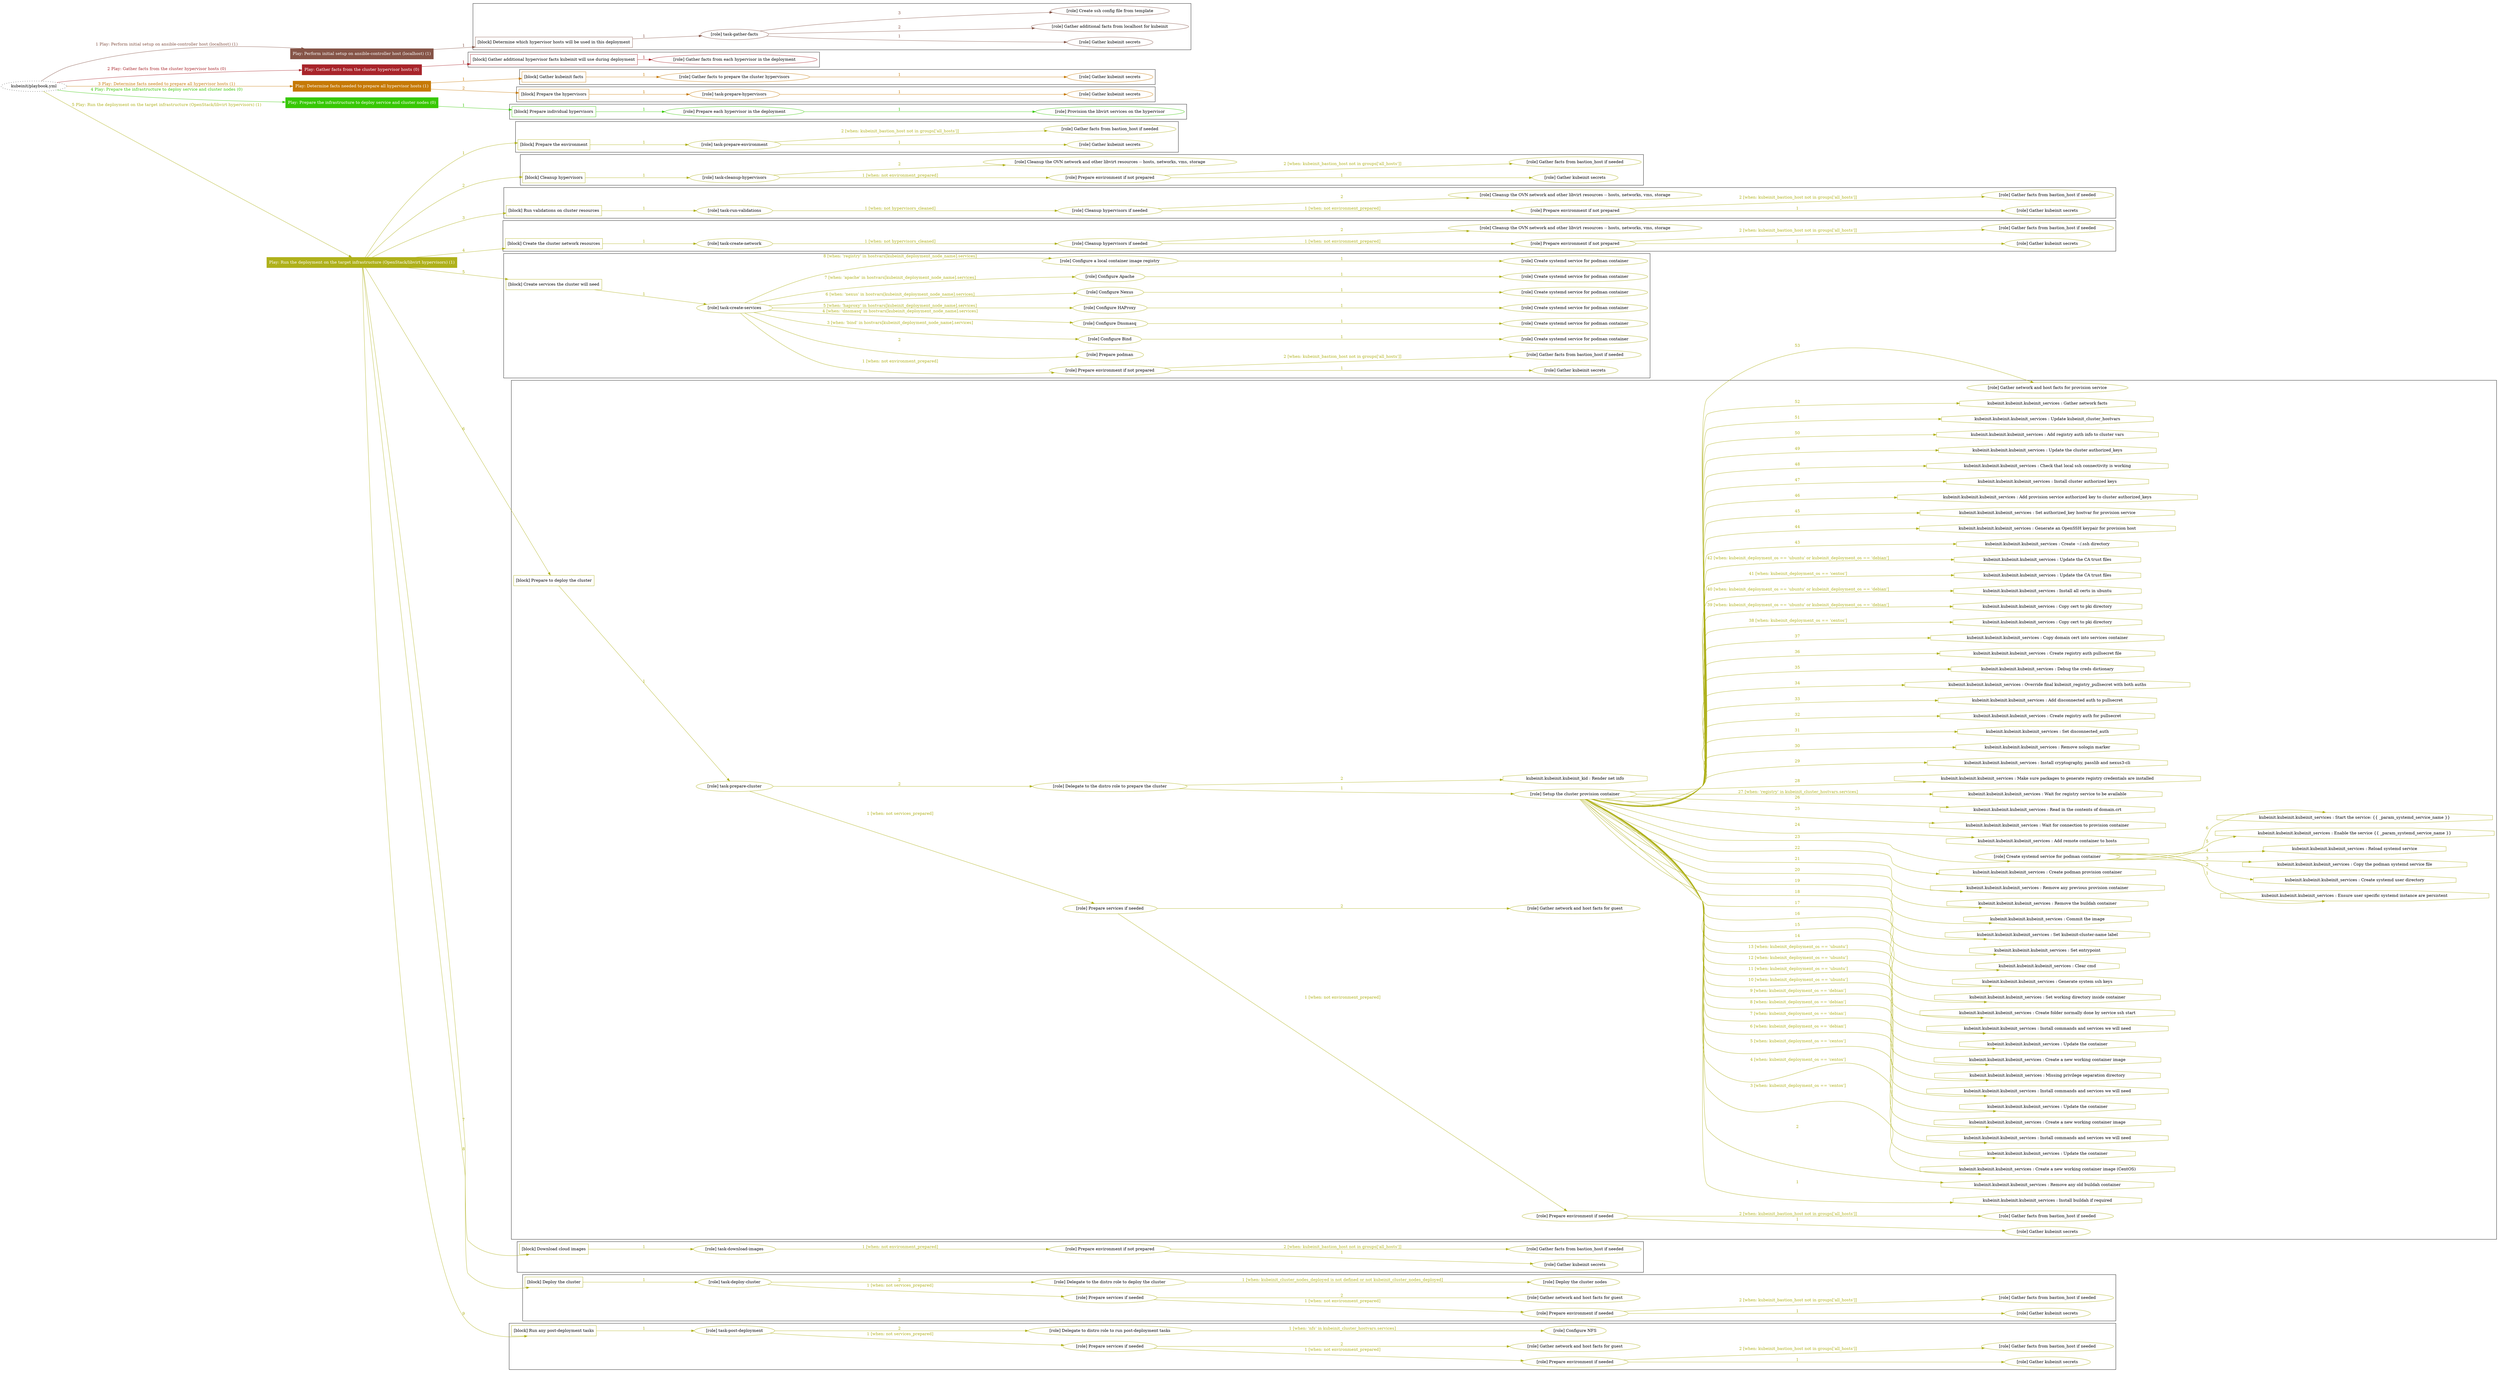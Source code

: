 digraph {
	graph [concentrate=true ordering=in rankdir=LR ratio=fill]
	edge [esep=5 sep=10]
	"kubeinit/playbook.yml" [URL="/home/runner/work/kubeinit/kubeinit/kubeinit/playbook.yml" id=playbook_e451e1ee style=dotted]
	"kubeinit/playbook.yml" -> play_c29f4757 [label="1 Play: Perform initial setup on ansible-controller host (localhost) (1)" color="#855447" fontcolor="#855447" id=edge_play_c29f4757 labeltooltip="1 Play: Perform initial setup on ansible-controller host (localhost) (1)" tooltip="1 Play: Perform initial setup on ansible-controller host (localhost) (1)"]
	subgraph "Play: Perform initial setup on ansible-controller host (localhost) (1)" {
		play_c29f4757 [label="Play: Perform initial setup on ansible-controller host (localhost) (1)" URL="/home/runner/work/kubeinit/kubeinit/kubeinit/playbook.yml" color="#855447" fontcolor="#ffffff" id=play_c29f4757 shape=box style=filled tooltip=localhost]
		play_c29f4757 -> block_d2af346d [label=1 color="#855447" fontcolor="#855447" id=edge_block_d2af346d labeltooltip=1 tooltip=1]
		subgraph cluster_block_d2af346d {
			block_d2af346d [label="[block] Determine which hypervisor hosts will be used in this deployment" URL="/home/runner/work/kubeinit/kubeinit/kubeinit/playbook.yml" color="#855447" id=block_d2af346d labeltooltip="Determine which hypervisor hosts will be used in this deployment" shape=box tooltip="Determine which hypervisor hosts will be used in this deployment"]
			block_d2af346d -> role_68efd464 [label="1 " color="#855447" fontcolor="#855447" id=edge_role_68efd464 labeltooltip="1 " tooltip="1 "]
			subgraph "task-gather-facts" {
				role_68efd464 [label="[role] task-gather-facts" URL="/home/runner/work/kubeinit/kubeinit/kubeinit/playbook.yml" color="#855447" id=role_68efd464 tooltip="task-gather-facts"]
				role_68efd464 -> role_d2bd9e67 [label="1 " color="#855447" fontcolor="#855447" id=edge_role_d2bd9e67 labeltooltip="1 " tooltip="1 "]
				subgraph "Gather kubeinit secrets" {
					role_d2bd9e67 [label="[role] Gather kubeinit secrets" URL="/home/runner/.ansible/collections/ansible_collections/kubeinit/kubeinit/roles/kubeinit_prepare/tasks/build_hypervisors_group.yml" color="#855447" id=role_d2bd9e67 tooltip="Gather kubeinit secrets"]
				}
				role_68efd464 -> role_e23077b9 [label="2 " color="#855447" fontcolor="#855447" id=edge_role_e23077b9 labeltooltip="2 " tooltip="2 "]
				subgraph "Gather additional facts from localhost for kubeinit" {
					role_e23077b9 [label="[role] Gather additional facts from localhost for kubeinit" URL="/home/runner/.ansible/collections/ansible_collections/kubeinit/kubeinit/roles/kubeinit_prepare/tasks/build_hypervisors_group.yml" color="#855447" id=role_e23077b9 tooltip="Gather additional facts from localhost for kubeinit"]
				}
				role_68efd464 -> role_39b18286 [label="3 " color="#855447" fontcolor="#855447" id=edge_role_39b18286 labeltooltip="3 " tooltip="3 "]
				subgraph "Create ssh config file from template" {
					role_39b18286 [label="[role] Create ssh config file from template" URL="/home/runner/.ansible/collections/ansible_collections/kubeinit/kubeinit/roles/kubeinit_prepare/tasks/build_hypervisors_group.yml" color="#855447" id=role_39b18286 tooltip="Create ssh config file from template"]
				}
			}
		}
	}
	"kubeinit/playbook.yml" -> play_c43e9ac3 [label="2 Play: Gather facts from the cluster hypervisor hosts (0)" color="#a8242a" fontcolor="#a8242a" id=edge_play_c43e9ac3 labeltooltip="2 Play: Gather facts from the cluster hypervisor hosts (0)" tooltip="2 Play: Gather facts from the cluster hypervisor hosts (0)"]
	subgraph "Play: Gather facts from the cluster hypervisor hosts (0)" {
		play_c43e9ac3 [label="Play: Gather facts from the cluster hypervisor hosts (0)" URL="/home/runner/work/kubeinit/kubeinit/kubeinit/playbook.yml" color="#a8242a" fontcolor="#ffffff" id=play_c43e9ac3 shape=box style=filled tooltip="Play: Gather facts from the cluster hypervisor hosts (0)"]
		play_c43e9ac3 -> block_9019c940 [label=1 color="#a8242a" fontcolor="#a8242a" id=edge_block_9019c940 labeltooltip=1 tooltip=1]
		subgraph cluster_block_9019c940 {
			block_9019c940 [label="[block] Gather additional hypervisor facts kubeinit will use during deployment" URL="/home/runner/work/kubeinit/kubeinit/kubeinit/playbook.yml" color="#a8242a" id=block_9019c940 labeltooltip="Gather additional hypervisor facts kubeinit will use during deployment" shape=box tooltip="Gather additional hypervisor facts kubeinit will use during deployment"]
			block_9019c940 -> role_30518b05 [label="1 " color="#a8242a" fontcolor="#a8242a" id=edge_role_30518b05 labeltooltip="1 " tooltip="1 "]
			subgraph "Gather facts from each hypervisor in the deployment" {
				role_30518b05 [label="[role] Gather facts from each hypervisor in the deployment" URL="/home/runner/work/kubeinit/kubeinit/kubeinit/playbook.yml" color="#a8242a" id=role_30518b05 tooltip="Gather facts from each hypervisor in the deployment"]
			}
		}
	}
	"kubeinit/playbook.yml" -> play_17439d0e [label="3 Play: Determine facts needed to prepare all hypervisor hosts (1)" color="#c67906" fontcolor="#c67906" id=edge_play_17439d0e labeltooltip="3 Play: Determine facts needed to prepare all hypervisor hosts (1)" tooltip="3 Play: Determine facts needed to prepare all hypervisor hosts (1)"]
	subgraph "Play: Determine facts needed to prepare all hypervisor hosts (1)" {
		play_17439d0e [label="Play: Determine facts needed to prepare all hypervisor hosts (1)" URL="/home/runner/work/kubeinit/kubeinit/kubeinit/playbook.yml" color="#c67906" fontcolor="#ffffff" id=play_17439d0e shape=box style=filled tooltip=localhost]
		play_17439d0e -> block_87dde417 [label=1 color="#c67906" fontcolor="#c67906" id=edge_block_87dde417 labeltooltip=1 tooltip=1]
		subgraph cluster_block_87dde417 {
			block_87dde417 [label="[block] Gather kubeinit facts" URL="/home/runner/work/kubeinit/kubeinit/kubeinit/playbook.yml" color="#c67906" id=block_87dde417 labeltooltip="Gather kubeinit facts" shape=box tooltip="Gather kubeinit facts"]
			block_87dde417 -> role_38af6858 [label="1 " color="#c67906" fontcolor="#c67906" id=edge_role_38af6858 labeltooltip="1 " tooltip="1 "]
			subgraph "Gather facts to prepare the cluster hypervisors" {
				role_38af6858 [label="[role] Gather facts to prepare the cluster hypervisors" URL="/home/runner/work/kubeinit/kubeinit/kubeinit/playbook.yml" color="#c67906" id=role_38af6858 tooltip="Gather facts to prepare the cluster hypervisors"]
				role_38af6858 -> role_3c40f33d [label="1 " color="#c67906" fontcolor="#c67906" id=edge_role_3c40f33d labeltooltip="1 " tooltip="1 "]
				subgraph "Gather kubeinit secrets" {
					role_3c40f33d [label="[role] Gather kubeinit secrets" URL="/home/runner/.ansible/collections/ansible_collections/kubeinit/kubeinit/roles/kubeinit_prepare/tasks/gather_kubeinit_facts.yml" color="#c67906" id=role_3c40f33d tooltip="Gather kubeinit secrets"]
				}
			}
		}
		play_17439d0e -> block_8a4616f1 [label=2 color="#c67906" fontcolor="#c67906" id=edge_block_8a4616f1 labeltooltip=2 tooltip=2]
		subgraph cluster_block_8a4616f1 {
			block_8a4616f1 [label="[block] Prepare the hypervisors" URL="/home/runner/work/kubeinit/kubeinit/kubeinit/playbook.yml" color="#c67906" id=block_8a4616f1 labeltooltip="Prepare the hypervisors" shape=box tooltip="Prepare the hypervisors"]
			block_8a4616f1 -> role_d4094a3a [label="1 " color="#c67906" fontcolor="#c67906" id=edge_role_d4094a3a labeltooltip="1 " tooltip="1 "]
			subgraph "task-prepare-hypervisors" {
				role_d4094a3a [label="[role] task-prepare-hypervisors" URL="/home/runner/work/kubeinit/kubeinit/kubeinit/playbook.yml" color="#c67906" id=role_d4094a3a tooltip="task-prepare-hypervisors"]
				role_d4094a3a -> role_0ef5e093 [label="1 " color="#c67906" fontcolor="#c67906" id=edge_role_0ef5e093 labeltooltip="1 " tooltip="1 "]
				subgraph "Gather kubeinit secrets" {
					role_0ef5e093 [label="[role] Gather kubeinit secrets" URL="/home/runner/.ansible/collections/ansible_collections/kubeinit/kubeinit/roles/kubeinit_prepare/tasks/gather_kubeinit_facts.yml" color="#c67906" id=role_0ef5e093 tooltip="Gather kubeinit secrets"]
				}
			}
		}
	}
	"kubeinit/playbook.yml" -> play_49296c51 [label="4 Play: Prepare the infrastructure to deploy service and cluster nodes (0)" color="#37c804" fontcolor="#37c804" id=edge_play_49296c51 labeltooltip="4 Play: Prepare the infrastructure to deploy service and cluster nodes (0)" tooltip="4 Play: Prepare the infrastructure to deploy service and cluster nodes (0)"]
	subgraph "Play: Prepare the infrastructure to deploy service and cluster nodes (0)" {
		play_49296c51 [label="Play: Prepare the infrastructure to deploy service and cluster nodes (0)" URL="/home/runner/work/kubeinit/kubeinit/kubeinit/playbook.yml" color="#37c804" fontcolor="#ffffff" id=play_49296c51 shape=box style=filled tooltip="Play: Prepare the infrastructure to deploy service and cluster nodes (0)"]
		play_49296c51 -> block_21f4af10 [label=1 color="#37c804" fontcolor="#37c804" id=edge_block_21f4af10 labeltooltip=1 tooltip=1]
		subgraph cluster_block_21f4af10 {
			block_21f4af10 [label="[block] Prepare individual hypervisors" URL="/home/runner/work/kubeinit/kubeinit/kubeinit/playbook.yml" color="#37c804" id=block_21f4af10 labeltooltip="Prepare individual hypervisors" shape=box tooltip="Prepare individual hypervisors"]
			block_21f4af10 -> role_59274988 [label="1 " color="#37c804" fontcolor="#37c804" id=edge_role_59274988 labeltooltip="1 " tooltip="1 "]
			subgraph "Prepare each hypervisor in the deployment" {
				role_59274988 [label="[role] Prepare each hypervisor in the deployment" URL="/home/runner/work/kubeinit/kubeinit/kubeinit/playbook.yml" color="#37c804" id=role_59274988 tooltip="Prepare each hypervisor in the deployment"]
				role_59274988 -> role_fc86c937 [label="1 " color="#37c804" fontcolor="#37c804" id=edge_role_fc86c937 labeltooltip="1 " tooltip="1 "]
				subgraph "Provision the libvirt services on the hypervisor" {
					role_fc86c937 [label="[role] Provision the libvirt services on the hypervisor" URL="/home/runner/.ansible/collections/ansible_collections/kubeinit/kubeinit/roles/kubeinit_prepare/tasks/prepare_hypervisor.yml" color="#37c804" id=role_fc86c937 tooltip="Provision the libvirt services on the hypervisor"]
				}
			}
		}
	}
	"kubeinit/playbook.yml" -> play_dfb8cd6b [label="5 Play: Run the deployment on the target infrastructure (OpenStack/libvirt hypervisors) (1)" color="#afb11b" fontcolor="#afb11b" id=edge_play_dfb8cd6b labeltooltip="5 Play: Run the deployment on the target infrastructure (OpenStack/libvirt hypervisors) (1)" tooltip="5 Play: Run the deployment on the target infrastructure (OpenStack/libvirt hypervisors) (1)"]
	subgraph "Play: Run the deployment on the target infrastructure (OpenStack/libvirt hypervisors) (1)" {
		play_dfb8cd6b [label="Play: Run the deployment on the target infrastructure (OpenStack/libvirt hypervisors) (1)" URL="/home/runner/work/kubeinit/kubeinit/kubeinit/playbook.yml" color="#afb11b" fontcolor="#ffffff" id=play_dfb8cd6b shape=box style=filled tooltip=localhost]
		play_dfb8cd6b -> block_c2cd950d [label=1 color="#afb11b" fontcolor="#afb11b" id=edge_block_c2cd950d labeltooltip=1 tooltip=1]
		subgraph cluster_block_c2cd950d {
			block_c2cd950d [label="[block] Prepare the environment" URL="/home/runner/work/kubeinit/kubeinit/kubeinit/playbook.yml" color="#afb11b" id=block_c2cd950d labeltooltip="Prepare the environment" shape=box tooltip="Prepare the environment"]
			block_c2cd950d -> role_c21bcd96 [label="1 " color="#afb11b" fontcolor="#afb11b" id=edge_role_c21bcd96 labeltooltip="1 " tooltip="1 "]
			subgraph "task-prepare-environment" {
				role_c21bcd96 [label="[role] task-prepare-environment" URL="/home/runner/work/kubeinit/kubeinit/kubeinit/playbook.yml" color="#afb11b" id=role_c21bcd96 tooltip="task-prepare-environment"]
				role_c21bcd96 -> role_ee143699 [label="1 " color="#afb11b" fontcolor="#afb11b" id=edge_role_ee143699 labeltooltip="1 " tooltip="1 "]
				subgraph "Gather kubeinit secrets" {
					role_ee143699 [label="[role] Gather kubeinit secrets" URL="/home/runner/.ansible/collections/ansible_collections/kubeinit/kubeinit/roles/kubeinit_prepare/tasks/gather_kubeinit_facts.yml" color="#afb11b" id=role_ee143699 tooltip="Gather kubeinit secrets"]
				}
				role_c21bcd96 -> role_6896ee5f [label="2 [when: kubeinit_bastion_host not in groups['all_hosts']]" color="#afb11b" fontcolor="#afb11b" id=edge_role_6896ee5f labeltooltip="2 [when: kubeinit_bastion_host not in groups['all_hosts']]" tooltip="2 [when: kubeinit_bastion_host not in groups['all_hosts']]"]
				subgraph "Gather facts from bastion_host if needed" {
					role_6896ee5f [label="[role] Gather facts from bastion_host if needed" URL="/home/runner/.ansible/collections/ansible_collections/kubeinit/kubeinit/roles/kubeinit_prepare/tasks/main.yml" color="#afb11b" id=role_6896ee5f tooltip="Gather facts from bastion_host if needed"]
				}
			}
		}
		play_dfb8cd6b -> block_f73960e5 [label=2 color="#afb11b" fontcolor="#afb11b" id=edge_block_f73960e5 labeltooltip=2 tooltip=2]
		subgraph cluster_block_f73960e5 {
			block_f73960e5 [label="[block] Cleanup hypervisors" URL="/home/runner/work/kubeinit/kubeinit/kubeinit/playbook.yml" color="#afb11b" id=block_f73960e5 labeltooltip="Cleanup hypervisors" shape=box tooltip="Cleanup hypervisors"]
			block_f73960e5 -> role_a63226e5 [label="1 " color="#afb11b" fontcolor="#afb11b" id=edge_role_a63226e5 labeltooltip="1 " tooltip="1 "]
			subgraph "task-cleanup-hypervisors" {
				role_a63226e5 [label="[role] task-cleanup-hypervisors" URL="/home/runner/work/kubeinit/kubeinit/kubeinit/playbook.yml" color="#afb11b" id=role_a63226e5 tooltip="task-cleanup-hypervisors"]
				role_a63226e5 -> role_53b775ed [label="1 [when: not environment_prepared]" color="#afb11b" fontcolor="#afb11b" id=edge_role_53b775ed labeltooltip="1 [when: not environment_prepared]" tooltip="1 [when: not environment_prepared]"]
				subgraph "Prepare environment if not prepared" {
					role_53b775ed [label="[role] Prepare environment if not prepared" URL="/home/runner/.ansible/collections/ansible_collections/kubeinit/kubeinit/roles/kubeinit_libvirt/tasks/cleanup_hypervisors.yml" color="#afb11b" id=role_53b775ed tooltip="Prepare environment if not prepared"]
					role_53b775ed -> role_a6ba0789 [label="1 " color="#afb11b" fontcolor="#afb11b" id=edge_role_a6ba0789 labeltooltip="1 " tooltip="1 "]
					subgraph "Gather kubeinit secrets" {
						role_a6ba0789 [label="[role] Gather kubeinit secrets" URL="/home/runner/.ansible/collections/ansible_collections/kubeinit/kubeinit/roles/kubeinit_prepare/tasks/gather_kubeinit_facts.yml" color="#afb11b" id=role_a6ba0789 tooltip="Gather kubeinit secrets"]
					}
					role_53b775ed -> role_04dbc47f [label="2 [when: kubeinit_bastion_host not in groups['all_hosts']]" color="#afb11b" fontcolor="#afb11b" id=edge_role_04dbc47f labeltooltip="2 [when: kubeinit_bastion_host not in groups['all_hosts']]" tooltip="2 [when: kubeinit_bastion_host not in groups['all_hosts']]"]
					subgraph "Gather facts from bastion_host if needed" {
						role_04dbc47f [label="[role] Gather facts from bastion_host if needed" URL="/home/runner/.ansible/collections/ansible_collections/kubeinit/kubeinit/roles/kubeinit_prepare/tasks/main.yml" color="#afb11b" id=role_04dbc47f tooltip="Gather facts from bastion_host if needed"]
					}
				}
				role_a63226e5 -> role_d3a4df1c [label="2 " color="#afb11b" fontcolor="#afb11b" id=edge_role_d3a4df1c labeltooltip="2 " tooltip="2 "]
				subgraph "Cleanup the OVN network and other libvirt resources -- hosts, networks, vms, storage" {
					role_d3a4df1c [label="[role] Cleanup the OVN network and other libvirt resources -- hosts, networks, vms, storage" URL="/home/runner/.ansible/collections/ansible_collections/kubeinit/kubeinit/roles/kubeinit_libvirt/tasks/cleanup_hypervisors.yml" color="#afb11b" id=role_d3a4df1c tooltip="Cleanup the OVN network and other libvirt resources -- hosts, networks, vms, storage"]
				}
			}
		}
		play_dfb8cd6b -> block_e9d3f812 [label=3 color="#afb11b" fontcolor="#afb11b" id=edge_block_e9d3f812 labeltooltip=3 tooltip=3]
		subgraph cluster_block_e9d3f812 {
			block_e9d3f812 [label="[block] Run validations on cluster resources" URL="/home/runner/work/kubeinit/kubeinit/kubeinit/playbook.yml" color="#afb11b" id=block_e9d3f812 labeltooltip="Run validations on cluster resources" shape=box tooltip="Run validations on cluster resources"]
			block_e9d3f812 -> role_d0011665 [label="1 " color="#afb11b" fontcolor="#afb11b" id=edge_role_d0011665 labeltooltip="1 " tooltip="1 "]
			subgraph "task-run-validations" {
				role_d0011665 [label="[role] task-run-validations" URL="/home/runner/work/kubeinit/kubeinit/kubeinit/playbook.yml" color="#afb11b" id=role_d0011665 tooltip="task-run-validations"]
				role_d0011665 -> role_f71fa8d2 [label="1 [when: not hypervisors_cleaned]" color="#afb11b" fontcolor="#afb11b" id=edge_role_f71fa8d2 labeltooltip="1 [when: not hypervisors_cleaned]" tooltip="1 [when: not hypervisors_cleaned]"]
				subgraph "Cleanup hypervisors if needed" {
					role_f71fa8d2 [label="[role] Cleanup hypervisors if needed" URL="/home/runner/.ansible/collections/ansible_collections/kubeinit/kubeinit/roles/kubeinit_validations/tasks/main.yml" color="#afb11b" id=role_f71fa8d2 tooltip="Cleanup hypervisors if needed"]
					role_f71fa8d2 -> role_5cb71e3d [label="1 [when: not environment_prepared]" color="#afb11b" fontcolor="#afb11b" id=edge_role_5cb71e3d labeltooltip="1 [when: not environment_prepared]" tooltip="1 [when: not environment_prepared]"]
					subgraph "Prepare environment if not prepared" {
						role_5cb71e3d [label="[role] Prepare environment if not prepared" URL="/home/runner/.ansible/collections/ansible_collections/kubeinit/kubeinit/roles/kubeinit_libvirt/tasks/cleanup_hypervisors.yml" color="#afb11b" id=role_5cb71e3d tooltip="Prepare environment if not prepared"]
						role_5cb71e3d -> role_7729bd18 [label="1 " color="#afb11b" fontcolor="#afb11b" id=edge_role_7729bd18 labeltooltip="1 " tooltip="1 "]
						subgraph "Gather kubeinit secrets" {
							role_7729bd18 [label="[role] Gather kubeinit secrets" URL="/home/runner/.ansible/collections/ansible_collections/kubeinit/kubeinit/roles/kubeinit_prepare/tasks/gather_kubeinit_facts.yml" color="#afb11b" id=role_7729bd18 tooltip="Gather kubeinit secrets"]
						}
						role_5cb71e3d -> role_83f388dc [label="2 [when: kubeinit_bastion_host not in groups['all_hosts']]" color="#afb11b" fontcolor="#afb11b" id=edge_role_83f388dc labeltooltip="2 [when: kubeinit_bastion_host not in groups['all_hosts']]" tooltip="2 [when: kubeinit_bastion_host not in groups['all_hosts']]"]
						subgraph "Gather facts from bastion_host if needed" {
							role_83f388dc [label="[role] Gather facts from bastion_host if needed" URL="/home/runner/.ansible/collections/ansible_collections/kubeinit/kubeinit/roles/kubeinit_prepare/tasks/main.yml" color="#afb11b" id=role_83f388dc tooltip="Gather facts from bastion_host if needed"]
						}
					}
					role_f71fa8d2 -> role_b79ffaa6 [label="2 " color="#afb11b" fontcolor="#afb11b" id=edge_role_b79ffaa6 labeltooltip="2 " tooltip="2 "]
					subgraph "Cleanup the OVN network and other libvirt resources -- hosts, networks, vms, storage" {
						role_b79ffaa6 [label="[role] Cleanup the OVN network and other libvirt resources -- hosts, networks, vms, storage" URL="/home/runner/.ansible/collections/ansible_collections/kubeinit/kubeinit/roles/kubeinit_libvirt/tasks/cleanup_hypervisors.yml" color="#afb11b" id=role_b79ffaa6 tooltip="Cleanup the OVN network and other libvirt resources -- hosts, networks, vms, storage"]
					}
				}
			}
		}
		play_dfb8cd6b -> block_87babd63 [label=4 color="#afb11b" fontcolor="#afb11b" id=edge_block_87babd63 labeltooltip=4 tooltip=4]
		subgraph cluster_block_87babd63 {
			block_87babd63 [label="[block] Create the cluster network resources" URL="/home/runner/work/kubeinit/kubeinit/kubeinit/playbook.yml" color="#afb11b" id=block_87babd63 labeltooltip="Create the cluster network resources" shape=box tooltip="Create the cluster network resources"]
			block_87babd63 -> role_f4d9b0e5 [label="1 " color="#afb11b" fontcolor="#afb11b" id=edge_role_f4d9b0e5 labeltooltip="1 " tooltip="1 "]
			subgraph "task-create-network" {
				role_f4d9b0e5 [label="[role] task-create-network" URL="/home/runner/work/kubeinit/kubeinit/kubeinit/playbook.yml" color="#afb11b" id=role_f4d9b0e5 tooltip="task-create-network"]
				role_f4d9b0e5 -> role_8b4c0abd [label="1 [when: not hypervisors_cleaned]" color="#afb11b" fontcolor="#afb11b" id=edge_role_8b4c0abd labeltooltip="1 [when: not hypervisors_cleaned]" tooltip="1 [when: not hypervisors_cleaned]"]
				subgraph "Cleanup hypervisors if needed" {
					role_8b4c0abd [label="[role] Cleanup hypervisors if needed" URL="/home/runner/.ansible/collections/ansible_collections/kubeinit/kubeinit/roles/kubeinit_libvirt/tasks/create_network.yml" color="#afb11b" id=role_8b4c0abd tooltip="Cleanup hypervisors if needed"]
					role_8b4c0abd -> role_702344c8 [label="1 [when: not environment_prepared]" color="#afb11b" fontcolor="#afb11b" id=edge_role_702344c8 labeltooltip="1 [when: not environment_prepared]" tooltip="1 [when: not environment_prepared]"]
					subgraph "Prepare environment if not prepared" {
						role_702344c8 [label="[role] Prepare environment if not prepared" URL="/home/runner/.ansible/collections/ansible_collections/kubeinit/kubeinit/roles/kubeinit_libvirt/tasks/cleanup_hypervisors.yml" color="#afb11b" id=role_702344c8 tooltip="Prepare environment if not prepared"]
						role_702344c8 -> role_15a99c4b [label="1 " color="#afb11b" fontcolor="#afb11b" id=edge_role_15a99c4b labeltooltip="1 " tooltip="1 "]
						subgraph "Gather kubeinit secrets" {
							role_15a99c4b [label="[role] Gather kubeinit secrets" URL="/home/runner/.ansible/collections/ansible_collections/kubeinit/kubeinit/roles/kubeinit_prepare/tasks/gather_kubeinit_facts.yml" color="#afb11b" id=role_15a99c4b tooltip="Gather kubeinit secrets"]
						}
						role_702344c8 -> role_ba1e3ca3 [label="2 [when: kubeinit_bastion_host not in groups['all_hosts']]" color="#afb11b" fontcolor="#afb11b" id=edge_role_ba1e3ca3 labeltooltip="2 [when: kubeinit_bastion_host not in groups['all_hosts']]" tooltip="2 [when: kubeinit_bastion_host not in groups['all_hosts']]"]
						subgraph "Gather facts from bastion_host if needed" {
							role_ba1e3ca3 [label="[role] Gather facts from bastion_host if needed" URL="/home/runner/.ansible/collections/ansible_collections/kubeinit/kubeinit/roles/kubeinit_prepare/tasks/main.yml" color="#afb11b" id=role_ba1e3ca3 tooltip="Gather facts from bastion_host if needed"]
						}
					}
					role_8b4c0abd -> role_2cc4a9d3 [label="2 " color="#afb11b" fontcolor="#afb11b" id=edge_role_2cc4a9d3 labeltooltip="2 " tooltip="2 "]
					subgraph "Cleanup the OVN network and other libvirt resources -- hosts, networks, vms, storage" {
						role_2cc4a9d3 [label="[role] Cleanup the OVN network and other libvirt resources -- hosts, networks, vms, storage" URL="/home/runner/.ansible/collections/ansible_collections/kubeinit/kubeinit/roles/kubeinit_libvirt/tasks/cleanup_hypervisors.yml" color="#afb11b" id=role_2cc4a9d3 tooltip="Cleanup the OVN network and other libvirt resources -- hosts, networks, vms, storage"]
					}
				}
			}
		}
		play_dfb8cd6b -> block_0210719c [label=5 color="#afb11b" fontcolor="#afb11b" id=edge_block_0210719c labeltooltip=5 tooltip=5]
		subgraph cluster_block_0210719c {
			block_0210719c [label="[block] Create services the cluster will need" URL="/home/runner/work/kubeinit/kubeinit/kubeinit/playbook.yml" color="#afb11b" id=block_0210719c labeltooltip="Create services the cluster will need" shape=box tooltip="Create services the cluster will need"]
			block_0210719c -> role_0fddfaa2 [label="1 " color="#afb11b" fontcolor="#afb11b" id=edge_role_0fddfaa2 labeltooltip="1 " tooltip="1 "]
			subgraph "task-create-services" {
				role_0fddfaa2 [label="[role] task-create-services" URL="/home/runner/work/kubeinit/kubeinit/kubeinit/playbook.yml" color="#afb11b" id=role_0fddfaa2 tooltip="task-create-services"]
				role_0fddfaa2 -> role_ece52bb0 [label="1 [when: not environment_prepared]" color="#afb11b" fontcolor="#afb11b" id=edge_role_ece52bb0 labeltooltip="1 [when: not environment_prepared]" tooltip="1 [when: not environment_prepared]"]
				subgraph "Prepare environment if not prepared" {
					role_ece52bb0 [label="[role] Prepare environment if not prepared" URL="/home/runner/.ansible/collections/ansible_collections/kubeinit/kubeinit/roles/kubeinit_services/tasks/main.yml" color="#afb11b" id=role_ece52bb0 tooltip="Prepare environment if not prepared"]
					role_ece52bb0 -> role_01803792 [label="1 " color="#afb11b" fontcolor="#afb11b" id=edge_role_01803792 labeltooltip="1 " tooltip="1 "]
					subgraph "Gather kubeinit secrets" {
						role_01803792 [label="[role] Gather kubeinit secrets" URL="/home/runner/.ansible/collections/ansible_collections/kubeinit/kubeinit/roles/kubeinit_prepare/tasks/gather_kubeinit_facts.yml" color="#afb11b" id=role_01803792 tooltip="Gather kubeinit secrets"]
					}
					role_ece52bb0 -> role_52165eeb [label="2 [when: kubeinit_bastion_host not in groups['all_hosts']]" color="#afb11b" fontcolor="#afb11b" id=edge_role_52165eeb labeltooltip="2 [when: kubeinit_bastion_host not in groups['all_hosts']]" tooltip="2 [when: kubeinit_bastion_host not in groups['all_hosts']]"]
					subgraph "Gather facts from bastion_host if needed" {
						role_52165eeb [label="[role] Gather facts from bastion_host if needed" URL="/home/runner/.ansible/collections/ansible_collections/kubeinit/kubeinit/roles/kubeinit_prepare/tasks/main.yml" color="#afb11b" id=role_52165eeb tooltip="Gather facts from bastion_host if needed"]
					}
				}
				role_0fddfaa2 -> role_62432db5 [label="2 " color="#afb11b" fontcolor="#afb11b" id=edge_role_62432db5 labeltooltip="2 " tooltip="2 "]
				subgraph "Prepare podman" {
					role_62432db5 [label="[role] Prepare podman" URL="/home/runner/.ansible/collections/ansible_collections/kubeinit/kubeinit/roles/kubeinit_services/tasks/00_create_service_pod.yml" color="#afb11b" id=role_62432db5 tooltip="Prepare podman"]
				}
				role_0fddfaa2 -> role_cb80f241 [label="3 [when: 'bind' in hostvars[kubeinit_deployment_node_name].services]" color="#afb11b" fontcolor="#afb11b" id=edge_role_cb80f241 labeltooltip="3 [when: 'bind' in hostvars[kubeinit_deployment_node_name].services]" tooltip="3 [when: 'bind' in hostvars[kubeinit_deployment_node_name].services]"]
				subgraph "Configure Bind" {
					role_cb80f241 [label="[role] Configure Bind" URL="/home/runner/.ansible/collections/ansible_collections/kubeinit/kubeinit/roles/kubeinit_services/tasks/start_services_containers.yml" color="#afb11b" id=role_cb80f241 tooltip="Configure Bind"]
					role_cb80f241 -> role_17bc75ff [label="1 " color="#afb11b" fontcolor="#afb11b" id=edge_role_17bc75ff labeltooltip="1 " tooltip="1 "]
					subgraph "Create systemd service for podman container" {
						role_17bc75ff [label="[role] Create systemd service for podman container" URL="/home/runner/.ansible/collections/ansible_collections/kubeinit/kubeinit/roles/kubeinit_bind/tasks/main.yml" color="#afb11b" id=role_17bc75ff tooltip="Create systemd service for podman container"]
					}
				}
				role_0fddfaa2 -> role_0a0c8311 [label="4 [when: 'dnsmasq' in hostvars[kubeinit_deployment_node_name].services]" color="#afb11b" fontcolor="#afb11b" id=edge_role_0a0c8311 labeltooltip="4 [when: 'dnsmasq' in hostvars[kubeinit_deployment_node_name].services]" tooltip="4 [when: 'dnsmasq' in hostvars[kubeinit_deployment_node_name].services]"]
				subgraph "Configure Dnsmasq" {
					role_0a0c8311 [label="[role] Configure Dnsmasq" URL="/home/runner/.ansible/collections/ansible_collections/kubeinit/kubeinit/roles/kubeinit_services/tasks/start_services_containers.yml" color="#afb11b" id=role_0a0c8311 tooltip="Configure Dnsmasq"]
					role_0a0c8311 -> role_392f21df [label="1 " color="#afb11b" fontcolor="#afb11b" id=edge_role_392f21df labeltooltip="1 " tooltip="1 "]
					subgraph "Create systemd service for podman container" {
						role_392f21df [label="[role] Create systemd service for podman container" URL="/home/runner/.ansible/collections/ansible_collections/kubeinit/kubeinit/roles/kubeinit_dnsmasq/tasks/main.yml" color="#afb11b" id=role_392f21df tooltip="Create systemd service for podman container"]
					}
				}
				role_0fddfaa2 -> role_70fe430f [label="5 [when: 'haproxy' in hostvars[kubeinit_deployment_node_name].services]" color="#afb11b" fontcolor="#afb11b" id=edge_role_70fe430f labeltooltip="5 [when: 'haproxy' in hostvars[kubeinit_deployment_node_name].services]" tooltip="5 [when: 'haproxy' in hostvars[kubeinit_deployment_node_name].services]"]
				subgraph "Configure HAProxy" {
					role_70fe430f [label="[role] Configure HAProxy" URL="/home/runner/.ansible/collections/ansible_collections/kubeinit/kubeinit/roles/kubeinit_services/tasks/start_services_containers.yml" color="#afb11b" id=role_70fe430f tooltip="Configure HAProxy"]
					role_70fe430f -> role_e0fd8f64 [label="1 " color="#afb11b" fontcolor="#afb11b" id=edge_role_e0fd8f64 labeltooltip="1 " tooltip="1 "]
					subgraph "Create systemd service for podman container" {
						role_e0fd8f64 [label="[role] Create systemd service for podman container" URL="/home/runner/.ansible/collections/ansible_collections/kubeinit/kubeinit/roles/kubeinit_haproxy/tasks/main.yml" color="#afb11b" id=role_e0fd8f64 tooltip="Create systemd service for podman container"]
					}
				}
				role_0fddfaa2 -> role_9f626b14 [label="6 [when: 'nexus' in hostvars[kubeinit_deployment_node_name].services]" color="#afb11b" fontcolor="#afb11b" id=edge_role_9f626b14 labeltooltip="6 [when: 'nexus' in hostvars[kubeinit_deployment_node_name].services]" tooltip="6 [when: 'nexus' in hostvars[kubeinit_deployment_node_name].services]"]
				subgraph "Configure Nexus" {
					role_9f626b14 [label="[role] Configure Nexus" URL="/home/runner/.ansible/collections/ansible_collections/kubeinit/kubeinit/roles/kubeinit_services/tasks/start_services_containers.yml" color="#afb11b" id=role_9f626b14 tooltip="Configure Nexus"]
					role_9f626b14 -> role_51631ea6 [label="1 " color="#afb11b" fontcolor="#afb11b" id=edge_role_51631ea6 labeltooltip="1 " tooltip="1 "]
					subgraph "Create systemd service for podman container" {
						role_51631ea6 [label="[role] Create systemd service for podman container" URL="/home/runner/.ansible/collections/ansible_collections/kubeinit/kubeinit/roles/kubeinit_nexus/tasks/main.yml" color="#afb11b" id=role_51631ea6 tooltip="Create systemd service for podman container"]
					}
				}
				role_0fddfaa2 -> role_13dbe8c6 [label="7 [when: 'apache' in hostvars[kubeinit_deployment_node_name].services]" color="#afb11b" fontcolor="#afb11b" id=edge_role_13dbe8c6 labeltooltip="7 [when: 'apache' in hostvars[kubeinit_deployment_node_name].services]" tooltip="7 [when: 'apache' in hostvars[kubeinit_deployment_node_name].services]"]
				subgraph "Configure Apache" {
					role_13dbe8c6 [label="[role] Configure Apache" URL="/home/runner/.ansible/collections/ansible_collections/kubeinit/kubeinit/roles/kubeinit_services/tasks/start_services_containers.yml" color="#afb11b" id=role_13dbe8c6 tooltip="Configure Apache"]
					role_13dbe8c6 -> role_f86987f4 [label="1 " color="#afb11b" fontcolor="#afb11b" id=edge_role_f86987f4 labeltooltip="1 " tooltip="1 "]
					subgraph "Create systemd service for podman container" {
						role_f86987f4 [label="[role] Create systemd service for podman container" URL="/home/runner/.ansible/collections/ansible_collections/kubeinit/kubeinit/roles/kubeinit_apache/tasks/main.yml" color="#afb11b" id=role_f86987f4 tooltip="Create systemd service for podman container"]
					}
				}
				role_0fddfaa2 -> role_243bd76c [label="8 [when: 'registry' in hostvars[kubeinit_deployment_node_name].services]" color="#afb11b" fontcolor="#afb11b" id=edge_role_243bd76c labeltooltip="8 [when: 'registry' in hostvars[kubeinit_deployment_node_name].services]" tooltip="8 [when: 'registry' in hostvars[kubeinit_deployment_node_name].services]"]
				subgraph "Configure a local container image registry" {
					role_243bd76c [label="[role] Configure a local container image registry" URL="/home/runner/.ansible/collections/ansible_collections/kubeinit/kubeinit/roles/kubeinit_services/tasks/start_services_containers.yml" color="#afb11b" id=role_243bd76c tooltip="Configure a local container image registry"]
					role_243bd76c -> role_3afbb3ec [label="1 " color="#afb11b" fontcolor="#afb11b" id=edge_role_3afbb3ec labeltooltip="1 " tooltip="1 "]
					subgraph "Create systemd service for podman container" {
						role_3afbb3ec [label="[role] Create systemd service for podman container" URL="/home/runner/.ansible/collections/ansible_collections/kubeinit/kubeinit/roles/kubeinit_registry/tasks/main.yml" color="#afb11b" id=role_3afbb3ec tooltip="Create systemd service for podman container"]
					}
				}
			}
		}
		play_dfb8cd6b -> block_d1829886 [label=6 color="#afb11b" fontcolor="#afb11b" id=edge_block_d1829886 labeltooltip=6 tooltip=6]
		subgraph cluster_block_d1829886 {
			block_d1829886 [label="[block] Prepare to deploy the cluster" URL="/home/runner/work/kubeinit/kubeinit/kubeinit/playbook.yml" color="#afb11b" id=block_d1829886 labeltooltip="Prepare to deploy the cluster" shape=box tooltip="Prepare to deploy the cluster"]
			block_d1829886 -> role_d168441e [label="1 " color="#afb11b" fontcolor="#afb11b" id=edge_role_d168441e labeltooltip="1 " tooltip="1 "]
			subgraph "task-prepare-cluster" {
				role_d168441e [label="[role] task-prepare-cluster" URL="/home/runner/work/kubeinit/kubeinit/kubeinit/playbook.yml" color="#afb11b" id=role_d168441e tooltip="task-prepare-cluster"]
				role_d168441e -> role_1dd6551a [label="1 [when: not services_prepared]" color="#afb11b" fontcolor="#afb11b" id=edge_role_1dd6551a labeltooltip="1 [when: not services_prepared]" tooltip="1 [when: not services_prepared]"]
				subgraph "Prepare services if needed" {
					role_1dd6551a [label="[role] Prepare services if needed" URL="/home/runner/.ansible/collections/ansible_collections/kubeinit/kubeinit/roles/kubeinit_prepare/tasks/prepare_cluster.yml" color="#afb11b" id=role_1dd6551a tooltip="Prepare services if needed"]
					role_1dd6551a -> role_6005e6a8 [label="1 [when: not environment_prepared]" color="#afb11b" fontcolor="#afb11b" id=edge_role_6005e6a8 labeltooltip="1 [when: not environment_prepared]" tooltip="1 [when: not environment_prepared]"]
					subgraph "Prepare environment if needed" {
						role_6005e6a8 [label="[role] Prepare environment if needed" URL="/home/runner/.ansible/collections/ansible_collections/kubeinit/kubeinit/roles/kubeinit_services/tasks/prepare_services.yml" color="#afb11b" id=role_6005e6a8 tooltip="Prepare environment if needed"]
						role_6005e6a8 -> role_23261f3d [label="1 " color="#afb11b" fontcolor="#afb11b" id=edge_role_23261f3d labeltooltip="1 " tooltip="1 "]
						subgraph "Gather kubeinit secrets" {
							role_23261f3d [label="[role] Gather kubeinit secrets" URL="/home/runner/.ansible/collections/ansible_collections/kubeinit/kubeinit/roles/kubeinit_prepare/tasks/gather_kubeinit_facts.yml" color="#afb11b" id=role_23261f3d tooltip="Gather kubeinit secrets"]
						}
						role_6005e6a8 -> role_327dfd58 [label="2 [when: kubeinit_bastion_host not in groups['all_hosts']]" color="#afb11b" fontcolor="#afb11b" id=edge_role_327dfd58 labeltooltip="2 [when: kubeinit_bastion_host not in groups['all_hosts']]" tooltip="2 [when: kubeinit_bastion_host not in groups['all_hosts']]"]
						subgraph "Gather facts from bastion_host if needed" {
							role_327dfd58 [label="[role] Gather facts from bastion_host if needed" URL="/home/runner/.ansible/collections/ansible_collections/kubeinit/kubeinit/roles/kubeinit_prepare/tasks/main.yml" color="#afb11b" id=role_327dfd58 tooltip="Gather facts from bastion_host if needed"]
						}
					}
					role_1dd6551a -> role_50afd450 [label="2 " color="#afb11b" fontcolor="#afb11b" id=edge_role_50afd450 labeltooltip="2 " tooltip="2 "]
					subgraph "Gather network and host facts for guest" {
						role_50afd450 [label="[role] Gather network and host facts for guest" URL="/home/runner/.ansible/collections/ansible_collections/kubeinit/kubeinit/roles/kubeinit_services/tasks/prepare_services.yml" color="#afb11b" id=role_50afd450 tooltip="Gather network and host facts for guest"]
					}
				}
				role_d168441e -> role_d1c13b66 [label="2 " color="#afb11b" fontcolor="#afb11b" id=edge_role_d1c13b66 labeltooltip="2 " tooltip="2 "]
				subgraph "Delegate to the distro role to prepare the cluster" {
					role_d1c13b66 [label="[role] Delegate to the distro role to prepare the cluster" URL="/home/runner/.ansible/collections/ansible_collections/kubeinit/kubeinit/roles/kubeinit_prepare/tasks/prepare_cluster.yml" color="#afb11b" id=role_d1c13b66 tooltip="Delegate to the distro role to prepare the cluster"]
					role_d1c13b66 -> role_7cc171ed [label="1 " color="#afb11b" fontcolor="#afb11b" id=edge_role_7cc171ed labeltooltip="1 " tooltip="1 "]
					subgraph "Setup the cluster provision container" {
						role_7cc171ed [label="[role] Setup the cluster provision container" URL="/home/runner/.ansible/collections/ansible_collections/kubeinit/kubeinit/roles/kubeinit_kid/tasks/prepare_cluster.yml" color="#afb11b" id=role_7cc171ed tooltip="Setup the cluster provision container"]
						task_8951a752 [label="kubeinit.kubeinit.kubeinit_services : Install buildah if required" URL="/home/runner/.ansible/collections/ansible_collections/kubeinit/kubeinit/roles/kubeinit_services/tasks/create_provision_container.yml" color="#afb11b" id=task_8951a752 shape=octagon tooltip="kubeinit.kubeinit.kubeinit_services : Install buildah if required"]
						role_7cc171ed -> task_8951a752 [label="1 " color="#afb11b" fontcolor="#afb11b" id=edge_task_8951a752 labeltooltip="1 " tooltip="1 "]
						task_1438ec9c [label="kubeinit.kubeinit.kubeinit_services : Remove any old buildah container" URL="/home/runner/.ansible/collections/ansible_collections/kubeinit/kubeinit/roles/kubeinit_services/tasks/create_provision_container.yml" color="#afb11b" id=task_1438ec9c shape=octagon tooltip="kubeinit.kubeinit.kubeinit_services : Remove any old buildah container"]
						role_7cc171ed -> task_1438ec9c [label="2 " color="#afb11b" fontcolor="#afb11b" id=edge_task_1438ec9c labeltooltip="2 " tooltip="2 "]
						task_ee357734 [label="kubeinit.kubeinit.kubeinit_services : Create a new working container image (CentOS)" URL="/home/runner/.ansible/collections/ansible_collections/kubeinit/kubeinit/roles/kubeinit_services/tasks/create_provision_container.yml" color="#afb11b" id=task_ee357734 shape=octagon tooltip="kubeinit.kubeinit.kubeinit_services : Create a new working container image (CentOS)"]
						role_7cc171ed -> task_ee357734 [label="3 [when: kubeinit_deployment_os == 'centos']" color="#afb11b" fontcolor="#afb11b" id=edge_task_ee357734 labeltooltip="3 [when: kubeinit_deployment_os == 'centos']" tooltip="3 [when: kubeinit_deployment_os == 'centos']"]
						task_a39f08f6 [label="kubeinit.kubeinit.kubeinit_services : Update the container" URL="/home/runner/.ansible/collections/ansible_collections/kubeinit/kubeinit/roles/kubeinit_services/tasks/create_provision_container.yml" color="#afb11b" id=task_a39f08f6 shape=octagon tooltip="kubeinit.kubeinit.kubeinit_services : Update the container"]
						role_7cc171ed -> task_a39f08f6 [label="4 [when: kubeinit_deployment_os == 'centos']" color="#afb11b" fontcolor="#afb11b" id=edge_task_a39f08f6 labeltooltip="4 [when: kubeinit_deployment_os == 'centos']" tooltip="4 [when: kubeinit_deployment_os == 'centos']"]
						task_539648ff [label="kubeinit.kubeinit.kubeinit_services : Install commands and services we will need" URL="/home/runner/.ansible/collections/ansible_collections/kubeinit/kubeinit/roles/kubeinit_services/tasks/create_provision_container.yml" color="#afb11b" id=task_539648ff shape=octagon tooltip="kubeinit.kubeinit.kubeinit_services : Install commands and services we will need"]
						role_7cc171ed -> task_539648ff [label="5 [when: kubeinit_deployment_os == 'centos']" color="#afb11b" fontcolor="#afb11b" id=edge_task_539648ff labeltooltip="5 [when: kubeinit_deployment_os == 'centos']" tooltip="5 [when: kubeinit_deployment_os == 'centos']"]
						task_ad69f698 [label="kubeinit.kubeinit.kubeinit_services : Create a new working container image" URL="/home/runner/.ansible/collections/ansible_collections/kubeinit/kubeinit/roles/kubeinit_services/tasks/create_provision_container.yml" color="#afb11b" id=task_ad69f698 shape=octagon tooltip="kubeinit.kubeinit.kubeinit_services : Create a new working container image"]
						role_7cc171ed -> task_ad69f698 [label="6 [when: kubeinit_deployment_os == 'debian']" color="#afb11b" fontcolor="#afb11b" id=edge_task_ad69f698 labeltooltip="6 [when: kubeinit_deployment_os == 'debian']" tooltip="6 [when: kubeinit_deployment_os == 'debian']"]
						task_70501d3e [label="kubeinit.kubeinit.kubeinit_services : Update the container" URL="/home/runner/.ansible/collections/ansible_collections/kubeinit/kubeinit/roles/kubeinit_services/tasks/create_provision_container.yml" color="#afb11b" id=task_70501d3e shape=octagon tooltip="kubeinit.kubeinit.kubeinit_services : Update the container"]
						role_7cc171ed -> task_70501d3e [label="7 [when: kubeinit_deployment_os == 'debian']" color="#afb11b" fontcolor="#afb11b" id=edge_task_70501d3e labeltooltip="7 [when: kubeinit_deployment_os == 'debian']" tooltip="7 [when: kubeinit_deployment_os == 'debian']"]
						task_05e9715f [label="kubeinit.kubeinit.kubeinit_services : Install commands and services we will need" URL="/home/runner/.ansible/collections/ansible_collections/kubeinit/kubeinit/roles/kubeinit_services/tasks/create_provision_container.yml" color="#afb11b" id=task_05e9715f shape=octagon tooltip="kubeinit.kubeinit.kubeinit_services : Install commands and services we will need"]
						role_7cc171ed -> task_05e9715f [label="8 [when: kubeinit_deployment_os == 'debian']" color="#afb11b" fontcolor="#afb11b" id=edge_task_05e9715f labeltooltip="8 [when: kubeinit_deployment_os == 'debian']" tooltip="8 [when: kubeinit_deployment_os == 'debian']"]
						task_c4e2a925 [label="kubeinit.kubeinit.kubeinit_services : Missing privilege separation directory" URL="/home/runner/.ansible/collections/ansible_collections/kubeinit/kubeinit/roles/kubeinit_services/tasks/create_provision_container.yml" color="#afb11b" id=task_c4e2a925 shape=octagon tooltip="kubeinit.kubeinit.kubeinit_services : Missing privilege separation directory"]
						role_7cc171ed -> task_c4e2a925 [label="9 [when: kubeinit_deployment_os == 'debian']" color="#afb11b" fontcolor="#afb11b" id=edge_task_c4e2a925 labeltooltip="9 [when: kubeinit_deployment_os == 'debian']" tooltip="9 [when: kubeinit_deployment_os == 'debian']"]
						task_2bcf7f88 [label="kubeinit.kubeinit.kubeinit_services : Create a new working container image" URL="/home/runner/.ansible/collections/ansible_collections/kubeinit/kubeinit/roles/kubeinit_services/tasks/create_provision_container.yml" color="#afb11b" id=task_2bcf7f88 shape=octagon tooltip="kubeinit.kubeinit.kubeinit_services : Create a new working container image"]
						role_7cc171ed -> task_2bcf7f88 [label="10 [when: kubeinit_deployment_os == 'ubuntu']" color="#afb11b" fontcolor="#afb11b" id=edge_task_2bcf7f88 labeltooltip="10 [when: kubeinit_deployment_os == 'ubuntu']" tooltip="10 [when: kubeinit_deployment_os == 'ubuntu']"]
						task_5c7e5f51 [label="kubeinit.kubeinit.kubeinit_services : Update the container" URL="/home/runner/.ansible/collections/ansible_collections/kubeinit/kubeinit/roles/kubeinit_services/tasks/create_provision_container.yml" color="#afb11b" id=task_5c7e5f51 shape=octagon tooltip="kubeinit.kubeinit.kubeinit_services : Update the container"]
						role_7cc171ed -> task_5c7e5f51 [label="11 [when: kubeinit_deployment_os == 'ubuntu']" color="#afb11b" fontcolor="#afb11b" id=edge_task_5c7e5f51 labeltooltip="11 [when: kubeinit_deployment_os == 'ubuntu']" tooltip="11 [when: kubeinit_deployment_os == 'ubuntu']"]
						task_8bfe166c [label="kubeinit.kubeinit.kubeinit_services : Install commands and services we will need" URL="/home/runner/.ansible/collections/ansible_collections/kubeinit/kubeinit/roles/kubeinit_services/tasks/create_provision_container.yml" color="#afb11b" id=task_8bfe166c shape=octagon tooltip="kubeinit.kubeinit.kubeinit_services : Install commands and services we will need"]
						role_7cc171ed -> task_8bfe166c [label="12 [when: kubeinit_deployment_os == 'ubuntu']" color="#afb11b" fontcolor="#afb11b" id=edge_task_8bfe166c labeltooltip="12 [when: kubeinit_deployment_os == 'ubuntu']" tooltip="12 [when: kubeinit_deployment_os == 'ubuntu']"]
						task_a5ecd81e [label="kubeinit.kubeinit.kubeinit_services : Create folder normally done by service ssh start" URL="/home/runner/.ansible/collections/ansible_collections/kubeinit/kubeinit/roles/kubeinit_services/tasks/create_provision_container.yml" color="#afb11b" id=task_a5ecd81e shape=octagon tooltip="kubeinit.kubeinit.kubeinit_services : Create folder normally done by service ssh start"]
						role_7cc171ed -> task_a5ecd81e [label="13 [when: kubeinit_deployment_os == 'ubuntu']" color="#afb11b" fontcolor="#afb11b" id=edge_task_a5ecd81e labeltooltip="13 [when: kubeinit_deployment_os == 'ubuntu']" tooltip="13 [when: kubeinit_deployment_os == 'ubuntu']"]
						task_6acd02f4 [label="kubeinit.kubeinit.kubeinit_services : Set working directory inside container" URL="/home/runner/.ansible/collections/ansible_collections/kubeinit/kubeinit/roles/kubeinit_services/tasks/create_provision_container.yml" color="#afb11b" id=task_6acd02f4 shape=octagon tooltip="kubeinit.kubeinit.kubeinit_services : Set working directory inside container"]
						role_7cc171ed -> task_6acd02f4 [label="14 " color="#afb11b" fontcolor="#afb11b" id=edge_task_6acd02f4 labeltooltip="14 " tooltip="14 "]
						task_fd1085d0 [label="kubeinit.kubeinit.kubeinit_services : Generate system ssh keys" URL="/home/runner/.ansible/collections/ansible_collections/kubeinit/kubeinit/roles/kubeinit_services/tasks/create_provision_container.yml" color="#afb11b" id=task_fd1085d0 shape=octagon tooltip="kubeinit.kubeinit.kubeinit_services : Generate system ssh keys"]
						role_7cc171ed -> task_fd1085d0 [label="15 " color="#afb11b" fontcolor="#afb11b" id=edge_task_fd1085d0 labeltooltip="15 " tooltip="15 "]
						task_bda4d801 [label="kubeinit.kubeinit.kubeinit_services : Clear cmd" URL="/home/runner/.ansible/collections/ansible_collections/kubeinit/kubeinit/roles/kubeinit_services/tasks/create_provision_container.yml" color="#afb11b" id=task_bda4d801 shape=octagon tooltip="kubeinit.kubeinit.kubeinit_services : Clear cmd"]
						role_7cc171ed -> task_bda4d801 [label="16 " color="#afb11b" fontcolor="#afb11b" id=edge_task_bda4d801 labeltooltip="16 " tooltip="16 "]
						task_e636b499 [label="kubeinit.kubeinit.kubeinit_services : Set entrypoint" URL="/home/runner/.ansible/collections/ansible_collections/kubeinit/kubeinit/roles/kubeinit_services/tasks/create_provision_container.yml" color="#afb11b" id=task_e636b499 shape=octagon tooltip="kubeinit.kubeinit.kubeinit_services : Set entrypoint"]
						role_7cc171ed -> task_e636b499 [label="17 " color="#afb11b" fontcolor="#afb11b" id=edge_task_e636b499 labeltooltip="17 " tooltip="17 "]
						task_254ddb73 [label="kubeinit.kubeinit.kubeinit_services : Set kubeinit-cluster-name label" URL="/home/runner/.ansible/collections/ansible_collections/kubeinit/kubeinit/roles/kubeinit_services/tasks/create_provision_container.yml" color="#afb11b" id=task_254ddb73 shape=octagon tooltip="kubeinit.kubeinit.kubeinit_services : Set kubeinit-cluster-name label"]
						role_7cc171ed -> task_254ddb73 [label="18 " color="#afb11b" fontcolor="#afb11b" id=edge_task_254ddb73 labeltooltip="18 " tooltip="18 "]
						task_25b90045 [label="kubeinit.kubeinit.kubeinit_services : Commit the image" URL="/home/runner/.ansible/collections/ansible_collections/kubeinit/kubeinit/roles/kubeinit_services/tasks/create_provision_container.yml" color="#afb11b" id=task_25b90045 shape=octagon tooltip="kubeinit.kubeinit.kubeinit_services : Commit the image"]
						role_7cc171ed -> task_25b90045 [label="19 " color="#afb11b" fontcolor="#afb11b" id=edge_task_25b90045 labeltooltip="19 " tooltip="19 "]
						task_51dfe42a [label="kubeinit.kubeinit.kubeinit_services : Remove the buildah container" URL="/home/runner/.ansible/collections/ansible_collections/kubeinit/kubeinit/roles/kubeinit_services/tasks/create_provision_container.yml" color="#afb11b" id=task_51dfe42a shape=octagon tooltip="kubeinit.kubeinit.kubeinit_services : Remove the buildah container"]
						role_7cc171ed -> task_51dfe42a [label="20 " color="#afb11b" fontcolor="#afb11b" id=edge_task_51dfe42a labeltooltip="20 " tooltip="20 "]
						task_020dff9e [label="kubeinit.kubeinit.kubeinit_services : Remove any previous provision container" URL="/home/runner/.ansible/collections/ansible_collections/kubeinit/kubeinit/roles/kubeinit_services/tasks/create_provision_container.yml" color="#afb11b" id=task_020dff9e shape=octagon tooltip="kubeinit.kubeinit.kubeinit_services : Remove any previous provision container"]
						role_7cc171ed -> task_020dff9e [label="21 " color="#afb11b" fontcolor="#afb11b" id=edge_task_020dff9e labeltooltip="21 " tooltip="21 "]
						task_31bfd78a [label="kubeinit.kubeinit.kubeinit_services : Create podman provision container" URL="/home/runner/.ansible/collections/ansible_collections/kubeinit/kubeinit/roles/kubeinit_services/tasks/create_provision_container.yml" color="#afb11b" id=task_31bfd78a shape=octagon tooltip="kubeinit.kubeinit.kubeinit_services : Create podman provision container"]
						role_7cc171ed -> task_31bfd78a [label="22 " color="#afb11b" fontcolor="#afb11b" id=edge_task_31bfd78a labeltooltip="22 " tooltip="22 "]
						role_7cc171ed -> role_e9a45353 [label="23 " color="#afb11b" fontcolor="#afb11b" id=edge_role_e9a45353 labeltooltip="23 " tooltip="23 "]
						subgraph "Create systemd service for podman container" {
							role_e9a45353 [label="[role] Create systemd service for podman container" URL="/home/runner/.ansible/collections/ansible_collections/kubeinit/kubeinit/roles/kubeinit_services/tasks/create_provision_container.yml" color="#afb11b" id=role_e9a45353 tooltip="Create systemd service for podman container"]
							task_349a00f7 [label="kubeinit.kubeinit.kubeinit_services : Ensure user specific systemd instance are persistent" URL="/home/runner/.ansible/collections/ansible_collections/kubeinit/kubeinit/roles/kubeinit_services/tasks/create_managed_service.yml" color="#afb11b" id=task_349a00f7 shape=octagon tooltip="kubeinit.kubeinit.kubeinit_services : Ensure user specific systemd instance are persistent"]
							role_e9a45353 -> task_349a00f7 [label="1 " color="#afb11b" fontcolor="#afb11b" id=edge_task_349a00f7 labeltooltip="1 " tooltip="1 "]
							task_457434d3 [label="kubeinit.kubeinit.kubeinit_services : Create systemd user directory" URL="/home/runner/.ansible/collections/ansible_collections/kubeinit/kubeinit/roles/kubeinit_services/tasks/create_managed_service.yml" color="#afb11b" id=task_457434d3 shape=octagon tooltip="kubeinit.kubeinit.kubeinit_services : Create systemd user directory"]
							role_e9a45353 -> task_457434d3 [label="2 " color="#afb11b" fontcolor="#afb11b" id=edge_task_457434d3 labeltooltip="2 " tooltip="2 "]
							task_0649590f [label="kubeinit.kubeinit.kubeinit_services : Copy the podman systemd service file" URL="/home/runner/.ansible/collections/ansible_collections/kubeinit/kubeinit/roles/kubeinit_services/tasks/create_managed_service.yml" color="#afb11b" id=task_0649590f shape=octagon tooltip="kubeinit.kubeinit.kubeinit_services : Copy the podman systemd service file"]
							role_e9a45353 -> task_0649590f [label="3 " color="#afb11b" fontcolor="#afb11b" id=edge_task_0649590f labeltooltip="3 " tooltip="3 "]
							task_b3432b8c [label="kubeinit.kubeinit.kubeinit_services : Reload systemd service" URL="/home/runner/.ansible/collections/ansible_collections/kubeinit/kubeinit/roles/kubeinit_services/tasks/create_managed_service.yml" color="#afb11b" id=task_b3432b8c shape=octagon tooltip="kubeinit.kubeinit.kubeinit_services : Reload systemd service"]
							role_e9a45353 -> task_b3432b8c [label="4 " color="#afb11b" fontcolor="#afb11b" id=edge_task_b3432b8c labeltooltip="4 " tooltip="4 "]
							task_150cb060 [label="kubeinit.kubeinit.kubeinit_services : Enable the service {{ _param_systemd_service_name }}" URL="/home/runner/.ansible/collections/ansible_collections/kubeinit/kubeinit/roles/kubeinit_services/tasks/create_managed_service.yml" color="#afb11b" id=task_150cb060 shape=octagon tooltip="kubeinit.kubeinit.kubeinit_services : Enable the service {{ _param_systemd_service_name }}"]
							role_e9a45353 -> task_150cb060 [label="5 " color="#afb11b" fontcolor="#afb11b" id=edge_task_150cb060 labeltooltip="5 " tooltip="5 "]
							task_523d6244 [label="kubeinit.kubeinit.kubeinit_services : Start the service: {{ _param_systemd_service_name }}" URL="/home/runner/.ansible/collections/ansible_collections/kubeinit/kubeinit/roles/kubeinit_services/tasks/create_managed_service.yml" color="#afb11b" id=task_523d6244 shape=octagon tooltip="kubeinit.kubeinit.kubeinit_services : Start the service: {{ _param_systemd_service_name }}"]
							role_e9a45353 -> task_523d6244 [label="6 " color="#afb11b" fontcolor="#afb11b" id=edge_task_523d6244 labeltooltip="6 " tooltip="6 "]
						}
						task_62346c7f [label="kubeinit.kubeinit.kubeinit_services : Add remote container to hosts" URL="/home/runner/.ansible/collections/ansible_collections/kubeinit/kubeinit/roles/kubeinit_services/tasks/create_provision_container.yml" color="#afb11b" id=task_62346c7f shape=octagon tooltip="kubeinit.kubeinit.kubeinit_services : Add remote container to hosts"]
						role_7cc171ed -> task_62346c7f [label="24 " color="#afb11b" fontcolor="#afb11b" id=edge_task_62346c7f labeltooltip="24 " tooltip="24 "]
						task_cf01728d [label="kubeinit.kubeinit.kubeinit_services : Wait for connection to provision container" URL="/home/runner/.ansible/collections/ansible_collections/kubeinit/kubeinit/roles/kubeinit_services/tasks/create_provision_container.yml" color="#afb11b" id=task_cf01728d shape=octagon tooltip="kubeinit.kubeinit.kubeinit_services : Wait for connection to provision container"]
						role_7cc171ed -> task_cf01728d [label="25 " color="#afb11b" fontcolor="#afb11b" id=edge_task_cf01728d labeltooltip="25 " tooltip="25 "]
						task_98d24128 [label="kubeinit.kubeinit.kubeinit_services : Read in the contents of domain.crt" URL="/home/runner/.ansible/collections/ansible_collections/kubeinit/kubeinit/roles/kubeinit_services/tasks/create_provision_container.yml" color="#afb11b" id=task_98d24128 shape=octagon tooltip="kubeinit.kubeinit.kubeinit_services : Read in the contents of domain.crt"]
						role_7cc171ed -> task_98d24128 [label="26 " color="#afb11b" fontcolor="#afb11b" id=edge_task_98d24128 labeltooltip="26 " tooltip="26 "]
						task_2a3c7c17 [label="kubeinit.kubeinit.kubeinit_services : Wait for registry service to be available" URL="/home/runner/.ansible/collections/ansible_collections/kubeinit/kubeinit/roles/kubeinit_services/tasks/create_provision_container.yml" color="#afb11b" id=task_2a3c7c17 shape=octagon tooltip="kubeinit.kubeinit.kubeinit_services : Wait for registry service to be available"]
						role_7cc171ed -> task_2a3c7c17 [label="27 [when: 'registry' in kubeinit_cluster_hostvars.services]" color="#afb11b" fontcolor="#afb11b" id=edge_task_2a3c7c17 labeltooltip="27 [when: 'registry' in kubeinit_cluster_hostvars.services]" tooltip="27 [when: 'registry' in kubeinit_cluster_hostvars.services]"]
						task_b37b4e6b [label="kubeinit.kubeinit.kubeinit_services : Make sure packages to generate registry credentials are installed" URL="/home/runner/.ansible/collections/ansible_collections/kubeinit/kubeinit/roles/kubeinit_services/tasks/create_provision_container.yml" color="#afb11b" id=task_b37b4e6b shape=octagon tooltip="kubeinit.kubeinit.kubeinit_services : Make sure packages to generate registry credentials are installed"]
						role_7cc171ed -> task_b37b4e6b [label="28 " color="#afb11b" fontcolor="#afb11b" id=edge_task_b37b4e6b labeltooltip="28 " tooltip="28 "]
						task_c4a09b1e [label="kubeinit.kubeinit.kubeinit_services : Install cryptography, passlib and nexus3-cli" URL="/home/runner/.ansible/collections/ansible_collections/kubeinit/kubeinit/roles/kubeinit_services/tasks/create_provision_container.yml" color="#afb11b" id=task_c4a09b1e shape=octagon tooltip="kubeinit.kubeinit.kubeinit_services : Install cryptography, passlib and nexus3-cli"]
						role_7cc171ed -> task_c4a09b1e [label="29 " color="#afb11b" fontcolor="#afb11b" id=edge_task_c4a09b1e labeltooltip="29 " tooltip="29 "]
						task_97825231 [label="kubeinit.kubeinit.kubeinit_services : Remove nologin marker" URL="/home/runner/.ansible/collections/ansible_collections/kubeinit/kubeinit/roles/kubeinit_services/tasks/create_provision_container.yml" color="#afb11b" id=task_97825231 shape=octagon tooltip="kubeinit.kubeinit.kubeinit_services : Remove nologin marker"]
						role_7cc171ed -> task_97825231 [label="30 " color="#afb11b" fontcolor="#afb11b" id=edge_task_97825231 labeltooltip="30 " tooltip="30 "]
						task_9ee3ff5a [label="kubeinit.kubeinit.kubeinit_services : Set disconnected_auth" URL="/home/runner/.ansible/collections/ansible_collections/kubeinit/kubeinit/roles/kubeinit_services/tasks/create_provision_container.yml" color="#afb11b" id=task_9ee3ff5a shape=octagon tooltip="kubeinit.kubeinit.kubeinit_services : Set disconnected_auth"]
						role_7cc171ed -> task_9ee3ff5a [label="31 " color="#afb11b" fontcolor="#afb11b" id=edge_task_9ee3ff5a labeltooltip="31 " tooltip="31 "]
						task_c8796aa5 [label="kubeinit.kubeinit.kubeinit_services : Create registry auth for pullsecret" URL="/home/runner/.ansible/collections/ansible_collections/kubeinit/kubeinit/roles/kubeinit_services/tasks/create_provision_container.yml" color="#afb11b" id=task_c8796aa5 shape=octagon tooltip="kubeinit.kubeinit.kubeinit_services : Create registry auth for pullsecret"]
						role_7cc171ed -> task_c8796aa5 [label="32 " color="#afb11b" fontcolor="#afb11b" id=edge_task_c8796aa5 labeltooltip="32 " tooltip="32 "]
						task_bce49221 [label="kubeinit.kubeinit.kubeinit_services : Add disconnected auth to pullsecret" URL="/home/runner/.ansible/collections/ansible_collections/kubeinit/kubeinit/roles/kubeinit_services/tasks/create_provision_container.yml" color="#afb11b" id=task_bce49221 shape=octagon tooltip="kubeinit.kubeinit.kubeinit_services : Add disconnected auth to pullsecret"]
						role_7cc171ed -> task_bce49221 [label="33 " color="#afb11b" fontcolor="#afb11b" id=edge_task_bce49221 labeltooltip="33 " tooltip="33 "]
						task_c97c24c6 [label="kubeinit.kubeinit.kubeinit_services : Override final kubeinit_registry_pullsecret with both auths" URL="/home/runner/.ansible/collections/ansible_collections/kubeinit/kubeinit/roles/kubeinit_services/tasks/create_provision_container.yml" color="#afb11b" id=task_c97c24c6 shape=octagon tooltip="kubeinit.kubeinit.kubeinit_services : Override final kubeinit_registry_pullsecret with both auths"]
						role_7cc171ed -> task_c97c24c6 [label="34 " color="#afb11b" fontcolor="#afb11b" id=edge_task_c97c24c6 labeltooltip="34 " tooltip="34 "]
						task_7a9701f4 [label="kubeinit.kubeinit.kubeinit_services : Debug the creds dictionary" URL="/home/runner/.ansible/collections/ansible_collections/kubeinit/kubeinit/roles/kubeinit_services/tasks/create_provision_container.yml" color="#afb11b" id=task_7a9701f4 shape=octagon tooltip="kubeinit.kubeinit.kubeinit_services : Debug the creds dictionary"]
						role_7cc171ed -> task_7a9701f4 [label="35 " color="#afb11b" fontcolor="#afb11b" id=edge_task_7a9701f4 labeltooltip="35 " tooltip="35 "]
						task_30840374 [label="kubeinit.kubeinit.kubeinit_services : Create registry auth pullsecret file" URL="/home/runner/.ansible/collections/ansible_collections/kubeinit/kubeinit/roles/kubeinit_services/tasks/create_provision_container.yml" color="#afb11b" id=task_30840374 shape=octagon tooltip="kubeinit.kubeinit.kubeinit_services : Create registry auth pullsecret file"]
						role_7cc171ed -> task_30840374 [label="36 " color="#afb11b" fontcolor="#afb11b" id=edge_task_30840374 labeltooltip="36 " tooltip="36 "]
						task_e6f8512a [label="kubeinit.kubeinit.kubeinit_services : Copy domain cert into services container" URL="/home/runner/.ansible/collections/ansible_collections/kubeinit/kubeinit/roles/kubeinit_services/tasks/create_provision_container.yml" color="#afb11b" id=task_e6f8512a shape=octagon tooltip="kubeinit.kubeinit.kubeinit_services : Copy domain cert into services container"]
						role_7cc171ed -> task_e6f8512a [label="37 " color="#afb11b" fontcolor="#afb11b" id=edge_task_e6f8512a labeltooltip="37 " tooltip="37 "]
						task_2eea06d1 [label="kubeinit.kubeinit.kubeinit_services : Copy cert to pki directory" URL="/home/runner/.ansible/collections/ansible_collections/kubeinit/kubeinit/roles/kubeinit_services/tasks/create_provision_container.yml" color="#afb11b" id=task_2eea06d1 shape=octagon tooltip="kubeinit.kubeinit.kubeinit_services : Copy cert to pki directory"]
						role_7cc171ed -> task_2eea06d1 [label="38 [when: kubeinit_deployment_os == 'centos']" color="#afb11b" fontcolor="#afb11b" id=edge_task_2eea06d1 labeltooltip="38 [when: kubeinit_deployment_os == 'centos']" tooltip="38 [when: kubeinit_deployment_os == 'centos']"]
						task_f0c91bf3 [label="kubeinit.kubeinit.kubeinit_services : Copy cert to pki directory" URL="/home/runner/.ansible/collections/ansible_collections/kubeinit/kubeinit/roles/kubeinit_services/tasks/create_provision_container.yml" color="#afb11b" id=task_f0c91bf3 shape=octagon tooltip="kubeinit.kubeinit.kubeinit_services : Copy cert to pki directory"]
						role_7cc171ed -> task_f0c91bf3 [label="39 [when: kubeinit_deployment_os == 'ubuntu' or kubeinit_deployment_os == 'debian']" color="#afb11b" fontcolor="#afb11b" id=edge_task_f0c91bf3 labeltooltip="39 [when: kubeinit_deployment_os == 'ubuntu' or kubeinit_deployment_os == 'debian']" tooltip="39 [when: kubeinit_deployment_os == 'ubuntu' or kubeinit_deployment_os == 'debian']"]
						task_9397e7e5 [label="kubeinit.kubeinit.kubeinit_services : Install all certs in ubuntu" URL="/home/runner/.ansible/collections/ansible_collections/kubeinit/kubeinit/roles/kubeinit_services/tasks/create_provision_container.yml" color="#afb11b" id=task_9397e7e5 shape=octagon tooltip="kubeinit.kubeinit.kubeinit_services : Install all certs in ubuntu"]
						role_7cc171ed -> task_9397e7e5 [label="40 [when: kubeinit_deployment_os == 'ubuntu' or kubeinit_deployment_os == 'debian']" color="#afb11b" fontcolor="#afb11b" id=edge_task_9397e7e5 labeltooltip="40 [when: kubeinit_deployment_os == 'ubuntu' or kubeinit_deployment_os == 'debian']" tooltip="40 [when: kubeinit_deployment_os == 'ubuntu' or kubeinit_deployment_os == 'debian']"]
						task_b64ce4d4 [label="kubeinit.kubeinit.kubeinit_services : Update the CA trust files" URL="/home/runner/.ansible/collections/ansible_collections/kubeinit/kubeinit/roles/kubeinit_services/tasks/create_provision_container.yml" color="#afb11b" id=task_b64ce4d4 shape=octagon tooltip="kubeinit.kubeinit.kubeinit_services : Update the CA trust files"]
						role_7cc171ed -> task_b64ce4d4 [label="41 [when: kubeinit_deployment_os == 'centos']" color="#afb11b" fontcolor="#afb11b" id=edge_task_b64ce4d4 labeltooltip="41 [when: kubeinit_deployment_os == 'centos']" tooltip="41 [when: kubeinit_deployment_os == 'centos']"]
						task_21ab8cba [label="kubeinit.kubeinit.kubeinit_services : Update the CA trust files" URL="/home/runner/.ansible/collections/ansible_collections/kubeinit/kubeinit/roles/kubeinit_services/tasks/create_provision_container.yml" color="#afb11b" id=task_21ab8cba shape=octagon tooltip="kubeinit.kubeinit.kubeinit_services : Update the CA trust files"]
						role_7cc171ed -> task_21ab8cba [label="42 [when: kubeinit_deployment_os == 'ubuntu' or kubeinit_deployment_os == 'debian']" color="#afb11b" fontcolor="#afb11b" id=edge_task_21ab8cba labeltooltip="42 [when: kubeinit_deployment_os == 'ubuntu' or kubeinit_deployment_os == 'debian']" tooltip="42 [when: kubeinit_deployment_os == 'ubuntu' or kubeinit_deployment_os == 'debian']"]
						task_ed6d5690 [label="kubeinit.kubeinit.kubeinit_services : Create ~/.ssh directory" URL="/home/runner/.ansible/collections/ansible_collections/kubeinit/kubeinit/roles/kubeinit_services/tasks/create_provision_container.yml" color="#afb11b" id=task_ed6d5690 shape=octagon tooltip="kubeinit.kubeinit.kubeinit_services : Create ~/.ssh directory"]
						role_7cc171ed -> task_ed6d5690 [label="43 " color="#afb11b" fontcolor="#afb11b" id=edge_task_ed6d5690 labeltooltip="43 " tooltip="43 "]
						task_393d33d4 [label="kubeinit.kubeinit.kubeinit_services : Generate an OpenSSH keypair for provision host" URL="/home/runner/.ansible/collections/ansible_collections/kubeinit/kubeinit/roles/kubeinit_services/tasks/create_provision_container.yml" color="#afb11b" id=task_393d33d4 shape=octagon tooltip="kubeinit.kubeinit.kubeinit_services : Generate an OpenSSH keypair for provision host"]
						role_7cc171ed -> task_393d33d4 [label="44 " color="#afb11b" fontcolor="#afb11b" id=edge_task_393d33d4 labeltooltip="44 " tooltip="44 "]
						task_21d90520 [label="kubeinit.kubeinit.kubeinit_services : Set authorized_key hostvar for provision service" URL="/home/runner/.ansible/collections/ansible_collections/kubeinit/kubeinit/roles/kubeinit_services/tasks/create_provision_container.yml" color="#afb11b" id=task_21d90520 shape=octagon tooltip="kubeinit.kubeinit.kubeinit_services : Set authorized_key hostvar for provision service"]
						role_7cc171ed -> task_21d90520 [label="45 " color="#afb11b" fontcolor="#afb11b" id=edge_task_21d90520 labeltooltip="45 " tooltip="45 "]
						task_e18117d9 [label="kubeinit.kubeinit.kubeinit_services : Add provision service authorized key to cluster authorized_keys" URL="/home/runner/.ansible/collections/ansible_collections/kubeinit/kubeinit/roles/kubeinit_services/tasks/create_provision_container.yml" color="#afb11b" id=task_e18117d9 shape=octagon tooltip="kubeinit.kubeinit.kubeinit_services : Add provision service authorized key to cluster authorized_keys"]
						role_7cc171ed -> task_e18117d9 [label="46 " color="#afb11b" fontcolor="#afb11b" id=edge_task_e18117d9 labeltooltip="46 " tooltip="46 "]
						task_d55e0f8f [label="kubeinit.kubeinit.kubeinit_services : Install cluster authorized keys" URL="/home/runner/.ansible/collections/ansible_collections/kubeinit/kubeinit/roles/kubeinit_services/tasks/create_provision_container.yml" color="#afb11b" id=task_d55e0f8f shape=octagon tooltip="kubeinit.kubeinit.kubeinit_services : Install cluster authorized keys"]
						role_7cc171ed -> task_d55e0f8f [label="47 " color="#afb11b" fontcolor="#afb11b" id=edge_task_d55e0f8f labeltooltip="47 " tooltip="47 "]
						task_a7e3ee12 [label="kubeinit.kubeinit.kubeinit_services : Check that local ssh connectivity is working" URL="/home/runner/.ansible/collections/ansible_collections/kubeinit/kubeinit/roles/kubeinit_services/tasks/create_provision_container.yml" color="#afb11b" id=task_a7e3ee12 shape=octagon tooltip="kubeinit.kubeinit.kubeinit_services : Check that local ssh connectivity is working"]
						role_7cc171ed -> task_a7e3ee12 [label="48 " color="#afb11b" fontcolor="#afb11b" id=edge_task_a7e3ee12 labeltooltip="48 " tooltip="48 "]
						task_df45902d [label="kubeinit.kubeinit.kubeinit_services : Update the cluster authorized_keys" URL="/home/runner/.ansible/collections/ansible_collections/kubeinit/kubeinit/roles/kubeinit_services/tasks/create_provision_container.yml" color="#afb11b" id=task_df45902d shape=octagon tooltip="kubeinit.kubeinit.kubeinit_services : Update the cluster authorized_keys"]
						role_7cc171ed -> task_df45902d [label="49 " color="#afb11b" fontcolor="#afb11b" id=edge_task_df45902d labeltooltip="49 " tooltip="49 "]
						task_0137b671 [label="kubeinit.kubeinit.kubeinit_services : Add registry auth info to cluster vars" URL="/home/runner/.ansible/collections/ansible_collections/kubeinit/kubeinit/roles/kubeinit_services/tasks/create_provision_container.yml" color="#afb11b" id=task_0137b671 shape=octagon tooltip="kubeinit.kubeinit.kubeinit_services : Add registry auth info to cluster vars"]
						role_7cc171ed -> task_0137b671 [label="50 " color="#afb11b" fontcolor="#afb11b" id=edge_task_0137b671 labeltooltip="50 " tooltip="50 "]
						task_326cbb6c [label="kubeinit.kubeinit.kubeinit_services : Update kubeinit_cluster_hostvars" URL="/home/runner/.ansible/collections/ansible_collections/kubeinit/kubeinit/roles/kubeinit_services/tasks/create_provision_container.yml" color="#afb11b" id=task_326cbb6c shape=octagon tooltip="kubeinit.kubeinit.kubeinit_services : Update kubeinit_cluster_hostvars"]
						role_7cc171ed -> task_326cbb6c [label="51 " color="#afb11b" fontcolor="#afb11b" id=edge_task_326cbb6c labeltooltip="51 " tooltip="51 "]
						task_c315f0d3 [label="kubeinit.kubeinit.kubeinit_services : Gather network facts" URL="/home/runner/.ansible/collections/ansible_collections/kubeinit/kubeinit/roles/kubeinit_services/tasks/create_provision_container.yml" color="#afb11b" id=task_c315f0d3 shape=octagon tooltip="kubeinit.kubeinit.kubeinit_services : Gather network facts"]
						role_7cc171ed -> task_c315f0d3 [label="52 " color="#afb11b" fontcolor="#afb11b" id=edge_task_c315f0d3 labeltooltip="52 " tooltip="52 "]
						role_7cc171ed -> role_fa3f8909 [label="53 " color="#afb11b" fontcolor="#afb11b" id=edge_role_fa3f8909 labeltooltip="53 " tooltip="53 "]
						subgraph "Gather network and host facts for provision service" {
							role_fa3f8909 [label="[role] Gather network and host facts for provision service" URL="/home/runner/.ansible/collections/ansible_collections/kubeinit/kubeinit/roles/kubeinit_services/tasks/create_provision_container.yml" color="#afb11b" id=role_fa3f8909 tooltip="Gather network and host facts for provision service"]
						}
					}
					task_244276bf [label="kubeinit.kubeinit.kubeinit_kid : Render net info" URL="/home/runner/.ansible/collections/ansible_collections/kubeinit/kubeinit/roles/kubeinit_kid/tasks/prepare_cluster.yml" color="#afb11b" id=task_244276bf shape=octagon tooltip="kubeinit.kubeinit.kubeinit_kid : Render net info"]
					role_d1c13b66 -> task_244276bf [label="2 " color="#afb11b" fontcolor="#afb11b" id=edge_task_244276bf labeltooltip="2 " tooltip="2 "]
				}
			}
		}
		play_dfb8cd6b -> block_df89abd4 [label=7 color="#afb11b" fontcolor="#afb11b" id=edge_block_df89abd4 labeltooltip=7 tooltip=7]
		subgraph cluster_block_df89abd4 {
			block_df89abd4 [label="[block] Download cloud images" URL="/home/runner/work/kubeinit/kubeinit/kubeinit/playbook.yml" color="#afb11b" id=block_df89abd4 labeltooltip="Download cloud images" shape=box tooltip="Download cloud images"]
			block_df89abd4 -> role_cca65aba [label="1 " color="#afb11b" fontcolor="#afb11b" id=edge_role_cca65aba labeltooltip="1 " tooltip="1 "]
			subgraph "task-download-images" {
				role_cca65aba [label="[role] task-download-images" URL="/home/runner/work/kubeinit/kubeinit/kubeinit/playbook.yml" color="#afb11b" id=role_cca65aba tooltip="task-download-images"]
				role_cca65aba -> role_2609b132 [label="1 [when: not environment_prepared]" color="#afb11b" fontcolor="#afb11b" id=edge_role_2609b132 labeltooltip="1 [when: not environment_prepared]" tooltip="1 [when: not environment_prepared]"]
				subgraph "Prepare environment if not prepared" {
					role_2609b132 [label="[role] Prepare environment if not prepared" URL="/home/runner/.ansible/collections/ansible_collections/kubeinit/kubeinit/roles/kubeinit_libvirt/tasks/download_cloud_images.yml" color="#afb11b" id=role_2609b132 tooltip="Prepare environment if not prepared"]
					role_2609b132 -> role_ef20b534 [label="1 " color="#afb11b" fontcolor="#afb11b" id=edge_role_ef20b534 labeltooltip="1 " tooltip="1 "]
					subgraph "Gather kubeinit secrets" {
						role_ef20b534 [label="[role] Gather kubeinit secrets" URL="/home/runner/.ansible/collections/ansible_collections/kubeinit/kubeinit/roles/kubeinit_prepare/tasks/gather_kubeinit_facts.yml" color="#afb11b" id=role_ef20b534 tooltip="Gather kubeinit secrets"]
					}
					role_2609b132 -> role_bad752c4 [label="2 [when: kubeinit_bastion_host not in groups['all_hosts']]" color="#afb11b" fontcolor="#afb11b" id=edge_role_bad752c4 labeltooltip="2 [when: kubeinit_bastion_host not in groups['all_hosts']]" tooltip="2 [when: kubeinit_bastion_host not in groups['all_hosts']]"]
					subgraph "Gather facts from bastion_host if needed" {
						role_bad752c4 [label="[role] Gather facts from bastion_host if needed" URL="/home/runner/.ansible/collections/ansible_collections/kubeinit/kubeinit/roles/kubeinit_prepare/tasks/main.yml" color="#afb11b" id=role_bad752c4 tooltip="Gather facts from bastion_host if needed"]
					}
				}
			}
		}
		play_dfb8cd6b -> block_efbb9007 [label=8 color="#afb11b" fontcolor="#afb11b" id=edge_block_efbb9007 labeltooltip=8 tooltip=8]
		subgraph cluster_block_efbb9007 {
			block_efbb9007 [label="[block] Deploy the cluster" URL="/home/runner/work/kubeinit/kubeinit/kubeinit/playbook.yml" color="#afb11b" id=block_efbb9007 labeltooltip="Deploy the cluster" shape=box tooltip="Deploy the cluster"]
			block_efbb9007 -> role_c9440d35 [label="1 " color="#afb11b" fontcolor="#afb11b" id=edge_role_c9440d35 labeltooltip="1 " tooltip="1 "]
			subgraph "task-deploy-cluster" {
				role_c9440d35 [label="[role] task-deploy-cluster" URL="/home/runner/work/kubeinit/kubeinit/kubeinit/playbook.yml" color="#afb11b" id=role_c9440d35 tooltip="task-deploy-cluster"]
				role_c9440d35 -> role_62db8fde [label="1 [when: not services_prepared]" color="#afb11b" fontcolor="#afb11b" id=edge_role_62db8fde labeltooltip="1 [when: not services_prepared]" tooltip="1 [when: not services_prepared]"]
				subgraph "Prepare services if needed" {
					role_62db8fde [label="[role] Prepare services if needed" URL="/home/runner/.ansible/collections/ansible_collections/kubeinit/kubeinit/roles/kubeinit_prepare/tasks/deploy_cluster.yml" color="#afb11b" id=role_62db8fde tooltip="Prepare services if needed"]
					role_62db8fde -> role_4fccb662 [label="1 [when: not environment_prepared]" color="#afb11b" fontcolor="#afb11b" id=edge_role_4fccb662 labeltooltip="1 [when: not environment_prepared]" tooltip="1 [when: not environment_prepared]"]
					subgraph "Prepare environment if needed" {
						role_4fccb662 [label="[role] Prepare environment if needed" URL="/home/runner/.ansible/collections/ansible_collections/kubeinit/kubeinit/roles/kubeinit_services/tasks/prepare_services.yml" color="#afb11b" id=role_4fccb662 tooltip="Prepare environment if needed"]
						role_4fccb662 -> role_d346f9f2 [label="1 " color="#afb11b" fontcolor="#afb11b" id=edge_role_d346f9f2 labeltooltip="1 " tooltip="1 "]
						subgraph "Gather kubeinit secrets" {
							role_d346f9f2 [label="[role] Gather kubeinit secrets" URL="/home/runner/.ansible/collections/ansible_collections/kubeinit/kubeinit/roles/kubeinit_prepare/tasks/gather_kubeinit_facts.yml" color="#afb11b" id=role_d346f9f2 tooltip="Gather kubeinit secrets"]
						}
						role_4fccb662 -> role_c4cf03a7 [label="2 [when: kubeinit_bastion_host not in groups['all_hosts']]" color="#afb11b" fontcolor="#afb11b" id=edge_role_c4cf03a7 labeltooltip="2 [when: kubeinit_bastion_host not in groups['all_hosts']]" tooltip="2 [when: kubeinit_bastion_host not in groups['all_hosts']]"]
						subgraph "Gather facts from bastion_host if needed" {
							role_c4cf03a7 [label="[role] Gather facts from bastion_host if needed" URL="/home/runner/.ansible/collections/ansible_collections/kubeinit/kubeinit/roles/kubeinit_prepare/tasks/main.yml" color="#afb11b" id=role_c4cf03a7 tooltip="Gather facts from bastion_host if needed"]
						}
					}
					role_62db8fde -> role_497b068b [label="2 " color="#afb11b" fontcolor="#afb11b" id=edge_role_497b068b labeltooltip="2 " tooltip="2 "]
					subgraph "Gather network and host facts for guest" {
						role_497b068b [label="[role] Gather network and host facts for guest" URL="/home/runner/.ansible/collections/ansible_collections/kubeinit/kubeinit/roles/kubeinit_services/tasks/prepare_services.yml" color="#afb11b" id=role_497b068b tooltip="Gather network and host facts for guest"]
					}
				}
				role_c9440d35 -> role_6d9b440e [label="2 " color="#afb11b" fontcolor="#afb11b" id=edge_role_6d9b440e labeltooltip="2 " tooltip="2 "]
				subgraph "Delegate to the distro role to deploy the cluster" {
					role_6d9b440e [label="[role] Delegate to the distro role to deploy the cluster" URL="/home/runner/.ansible/collections/ansible_collections/kubeinit/kubeinit/roles/kubeinit_prepare/tasks/deploy_cluster.yml" color="#afb11b" id=role_6d9b440e tooltip="Delegate to the distro role to deploy the cluster"]
					role_6d9b440e -> role_f7e74c4f [label="1 [when: kubeinit_cluster_nodes_deployed is not defined or not kubeinit_cluster_nodes_deployed]" color="#afb11b" fontcolor="#afb11b" id=edge_role_f7e74c4f labeltooltip="1 [when: kubeinit_cluster_nodes_deployed is not defined or not kubeinit_cluster_nodes_deployed]" tooltip="1 [when: kubeinit_cluster_nodes_deployed is not defined or not kubeinit_cluster_nodes_deployed]"]
					subgraph "Deploy the cluster nodes" {
						role_f7e74c4f [label="[role] Deploy the cluster nodes" URL="/home/runner/.ansible/collections/ansible_collections/kubeinit/kubeinit/roles/kubeinit_kid/tasks/main.yml" color="#afb11b" id=role_f7e74c4f tooltip="Deploy the cluster nodes"]
					}
				}
			}
		}
		play_dfb8cd6b -> block_7b04d1f1 [label=9 color="#afb11b" fontcolor="#afb11b" id=edge_block_7b04d1f1 labeltooltip=9 tooltip=9]
		subgraph cluster_block_7b04d1f1 {
			block_7b04d1f1 [label="[block] Run any post-deployment tasks" URL="/home/runner/work/kubeinit/kubeinit/kubeinit/playbook.yml" color="#afb11b" id=block_7b04d1f1 labeltooltip="Run any post-deployment tasks" shape=box tooltip="Run any post-deployment tasks"]
			block_7b04d1f1 -> role_7414a82d [label="1 " color="#afb11b" fontcolor="#afb11b" id=edge_role_7414a82d labeltooltip="1 " tooltip="1 "]
			subgraph "task-post-deployment" {
				role_7414a82d [label="[role] task-post-deployment" URL="/home/runner/work/kubeinit/kubeinit/kubeinit/playbook.yml" color="#afb11b" id=role_7414a82d tooltip="task-post-deployment"]
				role_7414a82d -> role_2b3092a6 [label="1 [when: not services_prepared]" color="#afb11b" fontcolor="#afb11b" id=edge_role_2b3092a6 labeltooltip="1 [when: not services_prepared]" tooltip="1 [when: not services_prepared]"]
				subgraph "Prepare services if needed" {
					role_2b3092a6 [label="[role] Prepare services if needed" URL="/home/runner/.ansible/collections/ansible_collections/kubeinit/kubeinit/roles/kubeinit_prepare/tasks/post_deployment.yml" color="#afb11b" id=role_2b3092a6 tooltip="Prepare services if needed"]
					role_2b3092a6 -> role_062b3f89 [label="1 [when: not environment_prepared]" color="#afb11b" fontcolor="#afb11b" id=edge_role_062b3f89 labeltooltip="1 [when: not environment_prepared]" tooltip="1 [when: not environment_prepared]"]
					subgraph "Prepare environment if needed" {
						role_062b3f89 [label="[role] Prepare environment if needed" URL="/home/runner/.ansible/collections/ansible_collections/kubeinit/kubeinit/roles/kubeinit_services/tasks/prepare_services.yml" color="#afb11b" id=role_062b3f89 tooltip="Prepare environment if needed"]
						role_062b3f89 -> role_e9fe9b90 [label="1 " color="#afb11b" fontcolor="#afb11b" id=edge_role_e9fe9b90 labeltooltip="1 " tooltip="1 "]
						subgraph "Gather kubeinit secrets" {
							role_e9fe9b90 [label="[role] Gather kubeinit secrets" URL="/home/runner/.ansible/collections/ansible_collections/kubeinit/kubeinit/roles/kubeinit_prepare/tasks/gather_kubeinit_facts.yml" color="#afb11b" id=role_e9fe9b90 tooltip="Gather kubeinit secrets"]
						}
						role_062b3f89 -> role_2c151122 [label="2 [when: kubeinit_bastion_host not in groups['all_hosts']]" color="#afb11b" fontcolor="#afb11b" id=edge_role_2c151122 labeltooltip="2 [when: kubeinit_bastion_host not in groups['all_hosts']]" tooltip="2 [when: kubeinit_bastion_host not in groups['all_hosts']]"]
						subgraph "Gather facts from bastion_host if needed" {
							role_2c151122 [label="[role] Gather facts from bastion_host if needed" URL="/home/runner/.ansible/collections/ansible_collections/kubeinit/kubeinit/roles/kubeinit_prepare/tasks/main.yml" color="#afb11b" id=role_2c151122 tooltip="Gather facts from bastion_host if needed"]
						}
					}
					role_2b3092a6 -> role_65b9028d [label="2 " color="#afb11b" fontcolor="#afb11b" id=edge_role_65b9028d labeltooltip="2 " tooltip="2 "]
					subgraph "Gather network and host facts for guest" {
						role_65b9028d [label="[role] Gather network and host facts for guest" URL="/home/runner/.ansible/collections/ansible_collections/kubeinit/kubeinit/roles/kubeinit_services/tasks/prepare_services.yml" color="#afb11b" id=role_65b9028d tooltip="Gather network and host facts for guest"]
					}
				}
				role_7414a82d -> role_c7519970 [label="2 " color="#afb11b" fontcolor="#afb11b" id=edge_role_c7519970 labeltooltip="2 " tooltip="2 "]
				subgraph "Delegate to distro role to run post-deployment tasks" {
					role_c7519970 [label="[role] Delegate to distro role to run post-deployment tasks" URL="/home/runner/.ansible/collections/ansible_collections/kubeinit/kubeinit/roles/kubeinit_prepare/tasks/post_deployment.yml" color="#afb11b" id=role_c7519970 tooltip="Delegate to distro role to run post-deployment tasks"]
					role_c7519970 -> role_7b15e5c2 [label="1 [when: 'nfs' in kubeinit_cluster_hostvars.services]" color="#afb11b" fontcolor="#afb11b" id=edge_role_7b15e5c2 labeltooltip="1 [when: 'nfs' in kubeinit_cluster_hostvars.services]" tooltip="1 [when: 'nfs' in kubeinit_cluster_hostvars.services]"]
					subgraph "Configure NFS" {
						role_7b15e5c2 [label="[role] Configure NFS" URL="/home/runner/.ansible/collections/ansible_collections/kubeinit/kubeinit/roles/kubeinit_kid/tasks/post_deployment_tasks.yml" color="#afb11b" id=role_7b15e5c2 tooltip="Configure NFS"]
					}
				}
			}
		}
	}
}

